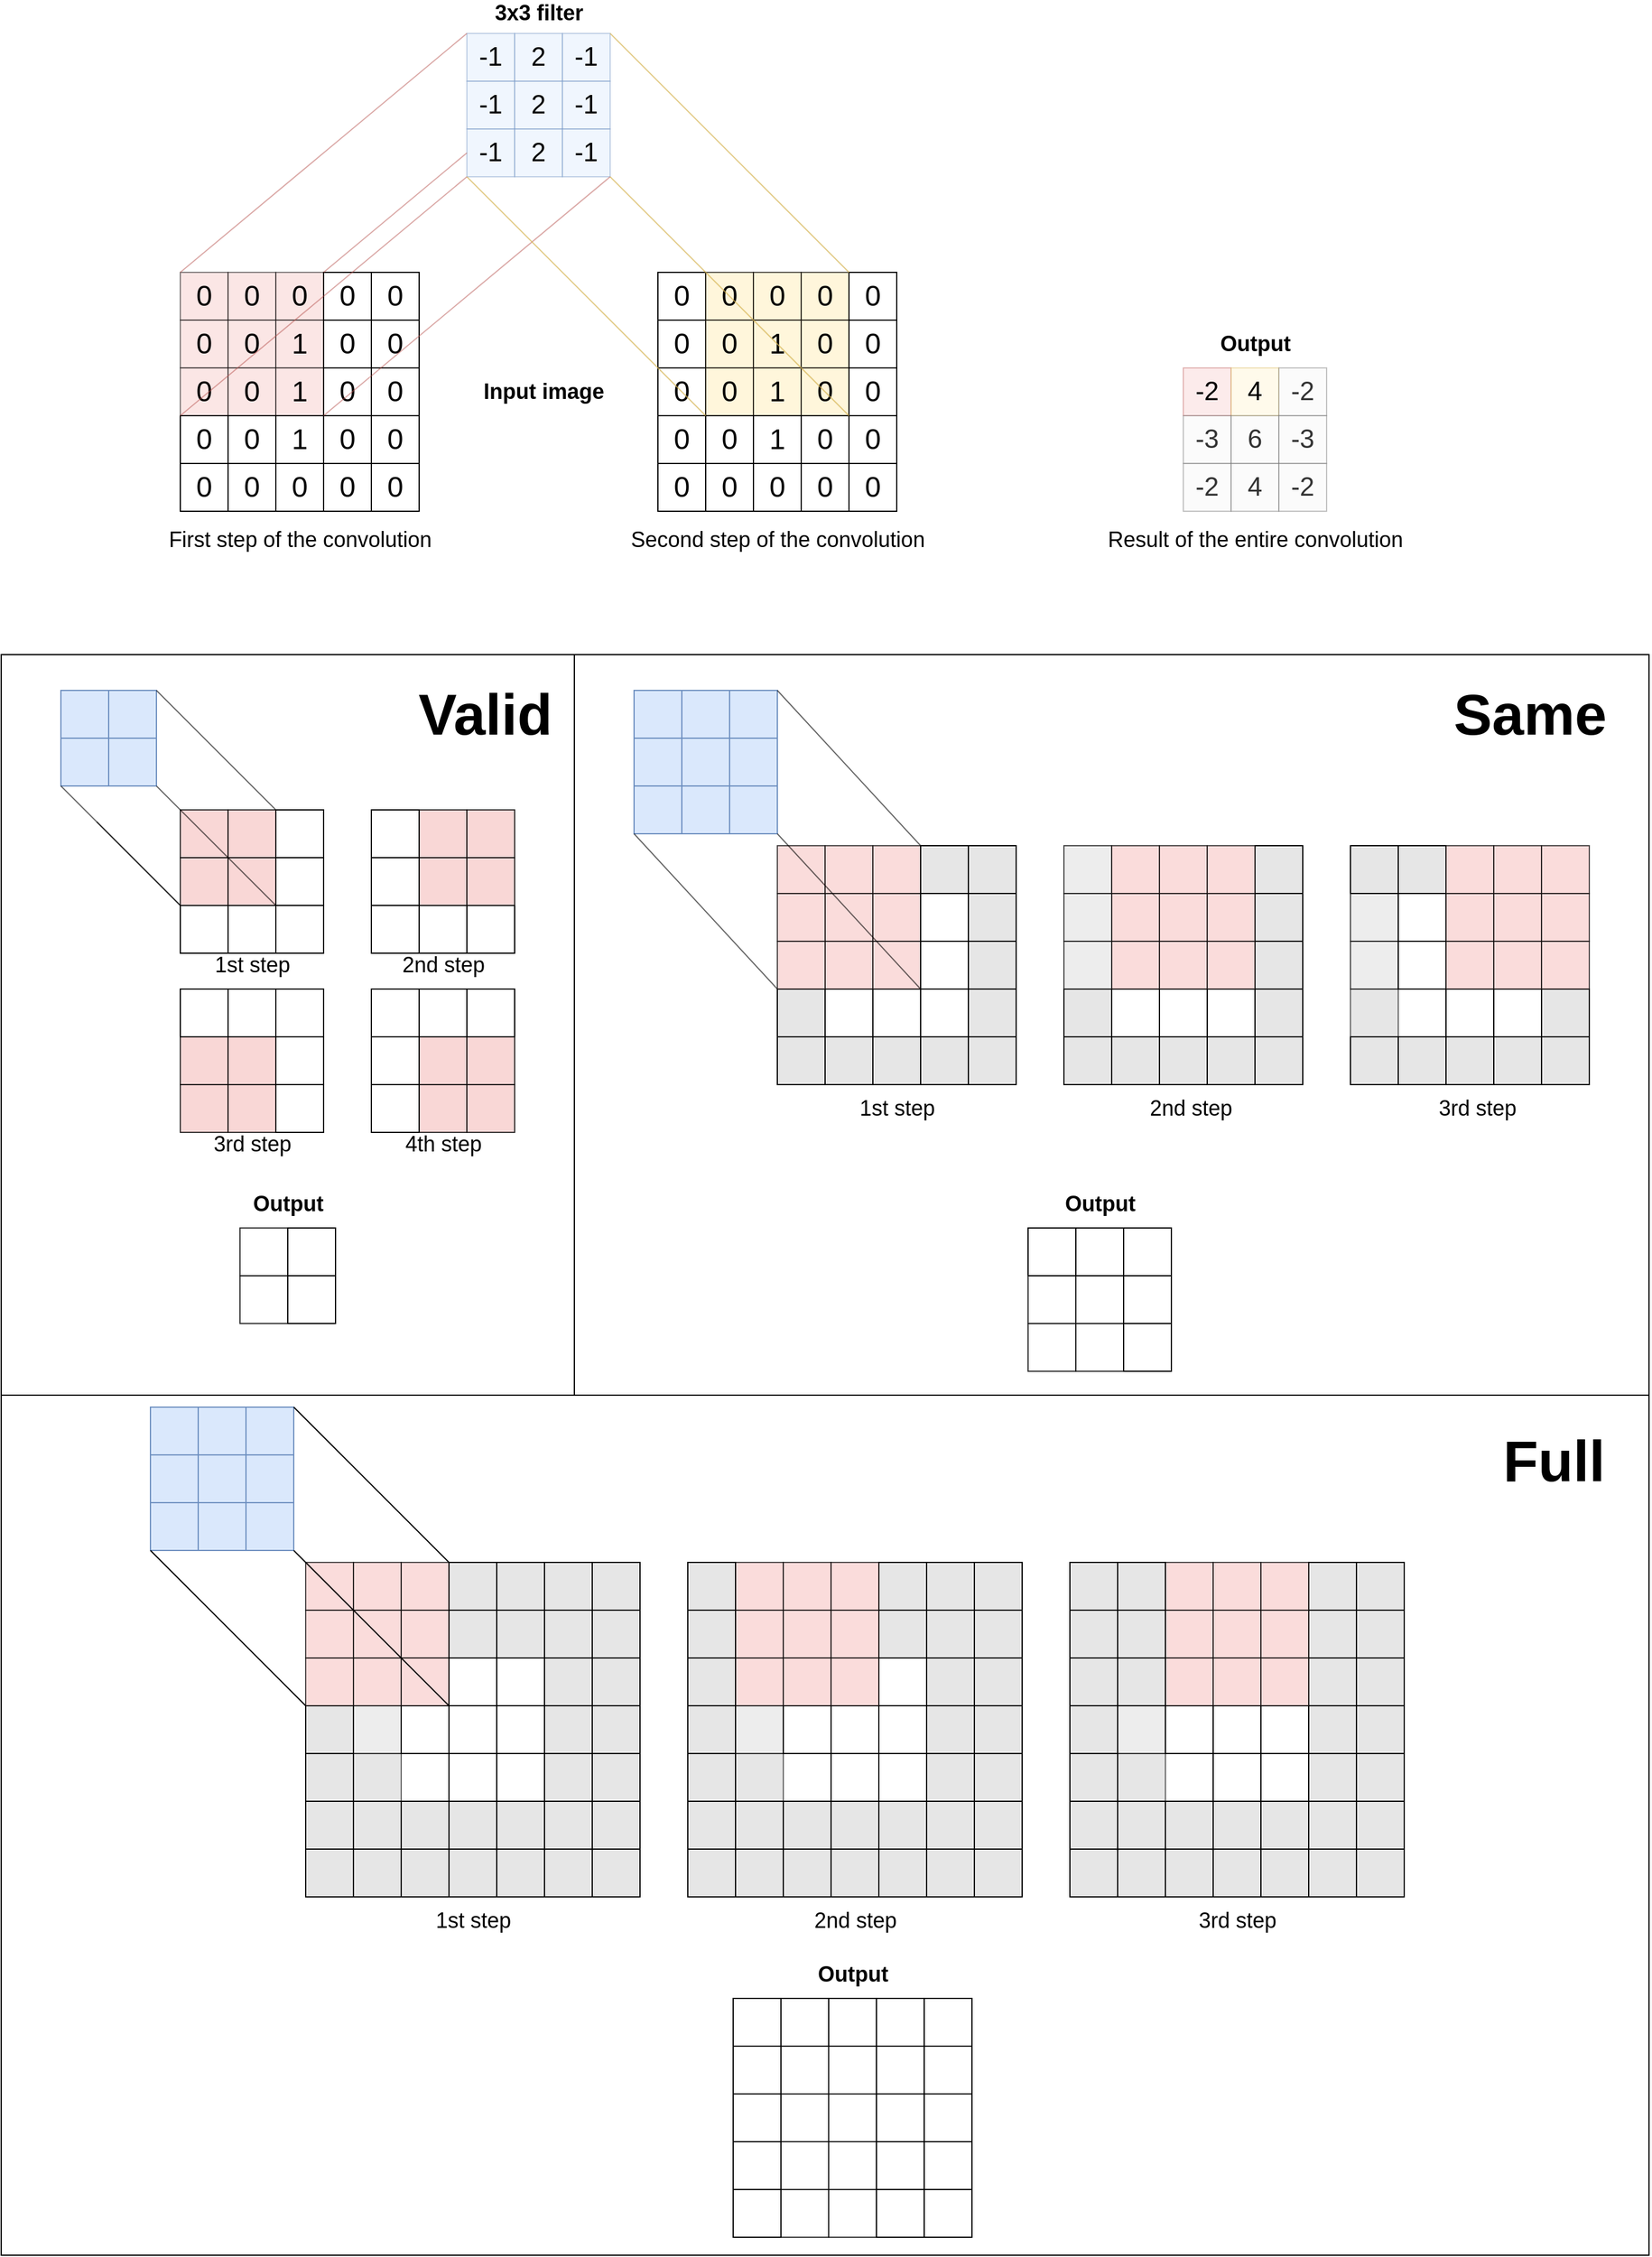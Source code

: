 <mxfile version="12.4.3" type="device" pages="1"><diagram id="Utcw4lJAOoM6Air_WPWz" name="Page-1"><mxGraphModel dx="2777" dy="1327" grid="1" gridSize="10" guides="1" tooltips="1" connect="1" arrows="1" fold="1" page="0" pageScale="1" pageWidth="827" pageHeight="1169" math="0" shadow="0"><root><mxCell id="0"/><mxCell id="1" parent="0"/><mxCell id="-87C8bHMHmdbtcpqJ6gd-1" value="&lt;font style=&quot;font-size: 24px&quot;&gt;0&lt;/font&gt;" style="whiteSpace=wrap;html=1;aspect=fixed;fillColor=#f8cecc;strokeColor=#000000;opacity=50;" parent="1" vertex="1"><mxGeometry x="80" y="360" width="40" height="40" as="geometry"/></mxCell><mxCell id="-87C8bHMHmdbtcpqJ6gd-2" value="&lt;span style=&quot;font-size: 24px ; white-space: normal&quot;&gt;0&lt;/span&gt;" style="whiteSpace=wrap;html=1;aspect=fixed;fillColor=#f8cecc;strokeColor=#000000;opacity=50;" parent="1" vertex="1"><mxGeometry x="120" y="360" width="40" height="40" as="geometry"/></mxCell><mxCell id="-87C8bHMHmdbtcpqJ6gd-3" value="&lt;span style=&quot;font-size: 24px ; white-space: normal&quot;&gt;0&lt;/span&gt;" style="whiteSpace=wrap;html=1;aspect=fixed;fillColor=#f8cecc;strokeColor=#000000;opacity=50;" parent="1" vertex="1"><mxGeometry x="160" y="360" width="40" height="40" as="geometry"/></mxCell><mxCell id="-87C8bHMHmdbtcpqJ6gd-5" value="&lt;span style=&quot;font-size: 24px ; white-space: normal&quot;&gt;0&lt;/span&gt;" style="whiteSpace=wrap;html=1;aspect=fixed;" parent="1" vertex="1"><mxGeometry x="200" y="360" width="40" height="40" as="geometry"/></mxCell><mxCell id="-87C8bHMHmdbtcpqJ6gd-6" value="&lt;span style=&quot;font-size: 24px ; white-space: normal&quot;&gt;0&lt;/span&gt;" style="whiteSpace=wrap;html=1;aspect=fixed;" parent="1" vertex="1"><mxGeometry x="240" y="360" width="40" height="40" as="geometry"/></mxCell><mxCell id="-87C8bHMHmdbtcpqJ6gd-7" value="&lt;span style=&quot;font-size: 24px ; white-space: normal&quot;&gt;0&lt;/span&gt;" style="whiteSpace=wrap;html=1;aspect=fixed;fillColor=#f8cecc;strokeColor=#000000;opacity=50;" parent="1" vertex="1"><mxGeometry x="80" y="400" width="40" height="40" as="geometry"/></mxCell><mxCell id="-87C8bHMHmdbtcpqJ6gd-8" value="&lt;span style=&quot;font-size: 24px ; white-space: normal&quot;&gt;0&lt;/span&gt;" style="whiteSpace=wrap;html=1;aspect=fixed;fillColor=#f8cecc;strokeColor=#000000;opacity=50;" parent="1" vertex="1"><mxGeometry x="120" y="400" width="40" height="40" as="geometry"/></mxCell><mxCell id="-87C8bHMHmdbtcpqJ6gd-9" value="&lt;span style=&quot;font-size: 24px ; white-space: normal&quot;&gt;1&lt;/span&gt;" style="whiteSpace=wrap;html=1;aspect=fixed;fillColor=#f8cecc;strokeColor=#000000;opacity=50;" parent="1" vertex="1"><mxGeometry x="160" y="400" width="40" height="40" as="geometry"/></mxCell><mxCell id="-87C8bHMHmdbtcpqJ6gd-10" value="&lt;span style=&quot;font-size: 24px ; white-space: normal&quot;&gt;0&lt;/span&gt;" style="whiteSpace=wrap;html=1;aspect=fixed;" parent="1" vertex="1"><mxGeometry x="200" y="400" width="40" height="40" as="geometry"/></mxCell><mxCell id="-87C8bHMHmdbtcpqJ6gd-11" value="&lt;span style=&quot;font-size: 24px ; white-space: normal&quot;&gt;0&lt;/span&gt;" style="whiteSpace=wrap;html=1;aspect=fixed;" parent="1" vertex="1"><mxGeometry x="240" y="400" width="40" height="40" as="geometry"/></mxCell><mxCell id="-87C8bHMHmdbtcpqJ6gd-12" value="&lt;span style=&quot;font-size: 24px ; white-space: normal&quot;&gt;0&lt;/span&gt;" style="whiteSpace=wrap;html=1;aspect=fixed;fillColor=#f8cecc;strokeColor=#000000;opacity=50;" parent="1" vertex="1"><mxGeometry x="80" y="440" width="40" height="40" as="geometry"/></mxCell><mxCell id="-87C8bHMHmdbtcpqJ6gd-13" value="&lt;span style=&quot;font-size: 24px ; white-space: normal&quot;&gt;0&lt;/span&gt;" style="whiteSpace=wrap;html=1;aspect=fixed;fillColor=#f8cecc;strokeColor=#000000;opacity=50;" parent="1" vertex="1"><mxGeometry x="120" y="440" width="40" height="40" as="geometry"/></mxCell><mxCell id="-87C8bHMHmdbtcpqJ6gd-14" value="&lt;span style=&quot;font-size: 24px ; white-space: normal&quot;&gt;1&lt;/span&gt;" style="whiteSpace=wrap;html=1;aspect=fixed;fillColor=#f8cecc;strokeColor=#000000;opacity=50;" parent="1" vertex="1"><mxGeometry x="160" y="440" width="40" height="40" as="geometry"/></mxCell><mxCell id="-87C8bHMHmdbtcpqJ6gd-15" value="&lt;span style=&quot;font-size: 24px ; white-space: normal&quot;&gt;0&lt;/span&gt;" style="whiteSpace=wrap;html=1;aspect=fixed;" parent="1" vertex="1"><mxGeometry x="200" y="440" width="40" height="40" as="geometry"/></mxCell><mxCell id="-87C8bHMHmdbtcpqJ6gd-16" value="&lt;span style=&quot;font-size: 24px ; white-space: normal&quot;&gt;0&lt;/span&gt;" style="whiteSpace=wrap;html=1;aspect=fixed;" parent="1" vertex="1"><mxGeometry x="240" y="440" width="40" height="40" as="geometry"/></mxCell><mxCell id="-87C8bHMHmdbtcpqJ6gd-17" value="&lt;span style=&quot;font-size: 24px ; white-space: normal&quot;&gt;0&lt;/span&gt;" style="whiteSpace=wrap;html=1;aspect=fixed;" parent="1" vertex="1"><mxGeometry x="80" y="480" width="40" height="40" as="geometry"/></mxCell><mxCell id="-87C8bHMHmdbtcpqJ6gd-18" value="&lt;span style=&quot;font-size: 24px ; white-space: normal&quot;&gt;0&lt;/span&gt;" style="whiteSpace=wrap;html=1;aspect=fixed;" parent="1" vertex="1"><mxGeometry x="120" y="480" width="40" height="40" as="geometry"/></mxCell><mxCell id="-87C8bHMHmdbtcpqJ6gd-19" value="&lt;span style=&quot;font-size: 24px ; white-space: normal&quot;&gt;1&lt;/span&gt;" style="whiteSpace=wrap;html=1;aspect=fixed;" parent="1" vertex="1"><mxGeometry x="160" y="480" width="40" height="40" as="geometry"/></mxCell><mxCell id="-87C8bHMHmdbtcpqJ6gd-20" value="&lt;span style=&quot;font-size: 24px ; white-space: normal&quot;&gt;0&lt;/span&gt;" style="whiteSpace=wrap;html=1;aspect=fixed;" parent="1" vertex="1"><mxGeometry x="200" y="480" width="40" height="40" as="geometry"/></mxCell><mxCell id="-87C8bHMHmdbtcpqJ6gd-21" value="&lt;span style=&quot;font-size: 24px ; white-space: normal&quot;&gt;0&lt;/span&gt;" style="whiteSpace=wrap;html=1;aspect=fixed;" parent="1" vertex="1"><mxGeometry x="240" y="480" width="40" height="40" as="geometry"/></mxCell><mxCell id="-87C8bHMHmdbtcpqJ6gd-22" value="&lt;span style=&quot;font-size: 24px ; white-space: normal&quot;&gt;0&lt;/span&gt;" style="whiteSpace=wrap;html=1;aspect=fixed;" parent="1" vertex="1"><mxGeometry x="80" y="520" width="40" height="40" as="geometry"/></mxCell><mxCell id="-87C8bHMHmdbtcpqJ6gd-23" value="&lt;span style=&quot;font-size: 24px ; white-space: normal&quot;&gt;0&lt;/span&gt;" style="whiteSpace=wrap;html=1;aspect=fixed;" parent="1" vertex="1"><mxGeometry x="120" y="520" width="40" height="40" as="geometry"/></mxCell><mxCell id="-87C8bHMHmdbtcpqJ6gd-24" value="&lt;span style=&quot;font-size: 24px ; white-space: normal&quot;&gt;0&lt;/span&gt;" style="whiteSpace=wrap;html=1;aspect=fixed;" parent="1" vertex="1"><mxGeometry x="160" y="520" width="40" height="40" as="geometry"/></mxCell><mxCell id="-87C8bHMHmdbtcpqJ6gd-25" value="&lt;span style=&quot;font-size: 24px ; white-space: normal&quot;&gt;0&lt;/span&gt;" style="whiteSpace=wrap;html=1;aspect=fixed;" parent="1" vertex="1"><mxGeometry x="200" y="520" width="40" height="40" as="geometry"/></mxCell><mxCell id="-87C8bHMHmdbtcpqJ6gd-26" value="&lt;span style=&quot;font-size: 24px ; white-space: normal&quot;&gt;0&lt;/span&gt;" style="whiteSpace=wrap;html=1;aspect=fixed;" parent="1" vertex="1"><mxGeometry x="240" y="520" width="40" height="40" as="geometry"/></mxCell><mxCell id="-87C8bHMHmdbtcpqJ6gd-39" value="&lt;font style=&quot;font-size: 22px&quot;&gt;-1&lt;/font&gt;" style="whiteSpace=wrap;html=1;aspect=fixed;opacity=40;fillColor=#dae8fc;strokeColor=#6c8ebf;" parent="1" vertex="1"><mxGeometry x="320" y="160" width="40" height="40" as="geometry"/></mxCell><mxCell id="-87C8bHMHmdbtcpqJ6gd-40" value="&lt;span style=&quot;font-size: 22px ; white-space: normal&quot;&gt;2&lt;/span&gt;" style="whiteSpace=wrap;html=1;aspect=fixed;opacity=40;fillColor=#dae8fc;strokeColor=#6c8ebf;" parent="1" vertex="1"><mxGeometry x="360" y="160" width="40" height="40" as="geometry"/></mxCell><mxCell id="-87C8bHMHmdbtcpqJ6gd-41" value="&lt;span style=&quot;font-size: 22px ; white-space: normal&quot;&gt;-1&lt;/span&gt;" style="whiteSpace=wrap;html=1;aspect=fixed;opacity=40;fillColor=#dae8fc;strokeColor=#6c8ebf;" parent="1" vertex="1"><mxGeometry x="400" y="160" width="40" height="40" as="geometry"/></mxCell><mxCell id="-87C8bHMHmdbtcpqJ6gd-42" value="&lt;span style=&quot;font-size: 22px ; white-space: normal&quot;&gt;-1&lt;/span&gt;" style="whiteSpace=wrap;html=1;aspect=fixed;opacity=40;fillColor=#dae8fc;strokeColor=#6c8ebf;" parent="1" vertex="1"><mxGeometry x="320" y="200" width="40" height="40" as="geometry"/></mxCell><mxCell id="-87C8bHMHmdbtcpqJ6gd-43" value="&lt;span style=&quot;font-size: 22px ; white-space: normal&quot;&gt;2&lt;/span&gt;" style="whiteSpace=wrap;html=1;aspect=fixed;opacity=40;fillColor=#dae8fc;strokeColor=#6c8ebf;" parent="1" vertex="1"><mxGeometry x="360" y="200" width="40" height="40" as="geometry"/></mxCell><mxCell id="-87C8bHMHmdbtcpqJ6gd-44" value="&lt;span style=&quot;font-size: 22px ; white-space: normal&quot;&gt;-1&lt;/span&gt;" style="whiteSpace=wrap;html=1;aspect=fixed;opacity=40;fillColor=#dae8fc;strokeColor=#6c8ebf;" parent="1" vertex="1"><mxGeometry x="400" y="200" width="40" height="40" as="geometry"/></mxCell><mxCell id="-87C8bHMHmdbtcpqJ6gd-45" value="&lt;span style=&quot;font-size: 22px ; white-space: normal&quot;&gt;-1&lt;/span&gt;" style="whiteSpace=wrap;html=1;aspect=fixed;opacity=40;fillColor=#dae8fc;strokeColor=#6c8ebf;" parent="1" vertex="1"><mxGeometry x="320" y="240" width="40" height="40" as="geometry"/></mxCell><mxCell id="-87C8bHMHmdbtcpqJ6gd-46" value="&lt;span style=&quot;font-size: 22px ; white-space: normal&quot;&gt;2&lt;/span&gt;" style="whiteSpace=wrap;html=1;aspect=fixed;opacity=40;fillColor=#dae8fc;strokeColor=#6c8ebf;" parent="1" vertex="1"><mxGeometry x="360" y="240" width="40" height="40" as="geometry"/></mxCell><mxCell id="-87C8bHMHmdbtcpqJ6gd-47" value="&lt;span style=&quot;font-size: 22px ; white-space: normal&quot;&gt;-1&lt;/span&gt;" style="whiteSpace=wrap;html=1;aspect=fixed;opacity=40;fillColor=#dae8fc;strokeColor=#6c8ebf;" parent="1" vertex="1"><mxGeometry x="400" y="240" width="40" height="40" as="geometry"/></mxCell><mxCell id="-87C8bHMHmdbtcpqJ6gd-48" value="" style="endArrow=none;html=1;exitX=0;exitY=0;exitDx=0;exitDy=0;fillColor=#f8cecc;strokeColor=#b85450;opacity=50;" parent="1" edge="1"><mxGeometry width="50" height="50" relative="1" as="geometry"><mxPoint x="80" y="360.0" as="sourcePoint"/><mxPoint x="320" y="160" as="targetPoint"/></mxGeometry></mxCell><mxCell id="-87C8bHMHmdbtcpqJ6gd-49" value="" style="endArrow=none;html=1;exitX=0;exitY=0;exitDx=0;exitDy=0;fillColor=#f8cecc;strokeColor=#b85450;opacity=50;" parent="1" edge="1"><mxGeometry width="50" height="50" relative="1" as="geometry"><mxPoint x="80" y="480" as="sourcePoint"/><mxPoint x="320" y="280" as="targetPoint"/></mxGeometry></mxCell><mxCell id="-87C8bHMHmdbtcpqJ6gd-50" value="" style="endArrow=none;html=1;exitX=0;exitY=0;exitDx=0;exitDy=0;fillColor=#f8cecc;strokeColor=#b85450;opacity=50;" parent="1" edge="1"><mxGeometry width="50" height="50" relative="1" as="geometry"><mxPoint x="200" y="480" as="sourcePoint"/><mxPoint x="440" y="280" as="targetPoint"/></mxGeometry></mxCell><mxCell id="-87C8bHMHmdbtcpqJ6gd-51" value="" style="endArrow=none;html=1;exitX=0;exitY=0;exitDx=0;exitDy=0;fillColor=#f8cecc;strokeColor=#b85450;entryX=0;entryY=0.5;entryDx=0;entryDy=0;opacity=50;" parent="1" target="-87C8bHMHmdbtcpqJ6gd-45" edge="1"><mxGeometry width="50" height="50" relative="1" as="geometry"><mxPoint x="200" y="360" as="sourcePoint"/><mxPoint x="440" y="160" as="targetPoint"/></mxGeometry></mxCell><mxCell id="-87C8bHMHmdbtcpqJ6gd-52" value="&lt;font style=&quot;font-size: 18px&quot;&gt;First step of the convolution&lt;br&gt;&lt;/font&gt;" style="text;html=1;align=center;verticalAlign=middle;resizable=0;points=[];;autosize=1;" parent="1" vertex="1"><mxGeometry x="60" y="574" width="240" height="20" as="geometry"/></mxCell><mxCell id="-87C8bHMHmdbtcpqJ6gd-53" value="&lt;font style=&quot;font-size: 24px&quot;&gt;0&lt;/font&gt;" style="whiteSpace=wrap;html=1;aspect=fixed;" parent="1" vertex="1"><mxGeometry x="480" y="360" width="40" height="40" as="geometry"/></mxCell><mxCell id="-87C8bHMHmdbtcpqJ6gd-54" value="&lt;span style=&quot;font-size: 24px ; white-space: normal&quot;&gt;0&lt;/span&gt;" style="whiteSpace=wrap;html=1;aspect=fixed;fillColor=#fff2cc;strokeColor=#0A0904;opacity=70;" parent="1" vertex="1"><mxGeometry x="520" y="360" width="40" height="40" as="geometry"/></mxCell><mxCell id="-87C8bHMHmdbtcpqJ6gd-55" value="&lt;span style=&quot;font-size: 24px ; white-space: normal&quot;&gt;0&lt;/span&gt;" style="whiteSpace=wrap;html=1;aspect=fixed;fillColor=#fff2cc;strokeColor=#0A0904;opacity=70;" parent="1" vertex="1"><mxGeometry x="560" y="360" width="40" height="40" as="geometry"/></mxCell><mxCell id="-87C8bHMHmdbtcpqJ6gd-56" value="&lt;span style=&quot;font-size: 24px ; white-space: normal&quot;&gt;0&lt;/span&gt;" style="whiteSpace=wrap;html=1;aspect=fixed;fillColor=#fff2cc;strokeColor=#0A0904;opacity=70;" parent="1" vertex="1"><mxGeometry x="600" y="360" width="40" height="40" as="geometry"/></mxCell><mxCell id="-87C8bHMHmdbtcpqJ6gd-57" value="&lt;span style=&quot;font-size: 24px ; white-space: normal&quot;&gt;0&lt;/span&gt;" style="whiteSpace=wrap;html=1;aspect=fixed;" parent="1" vertex="1"><mxGeometry x="640" y="360" width="40" height="40" as="geometry"/></mxCell><mxCell id="-87C8bHMHmdbtcpqJ6gd-58" value="&lt;span style=&quot;font-size: 24px ; white-space: normal&quot;&gt;0&lt;/span&gt;" style="whiteSpace=wrap;html=1;aspect=fixed;" parent="1" vertex="1"><mxGeometry x="480" y="400" width="40" height="40" as="geometry"/></mxCell><mxCell id="-87C8bHMHmdbtcpqJ6gd-59" value="&lt;span style=&quot;font-size: 24px ; white-space: normal&quot;&gt;0&lt;/span&gt;" style="whiteSpace=wrap;html=1;aspect=fixed;fillColor=#fff2cc;strokeColor=#0A0904;opacity=70;" parent="1" vertex="1"><mxGeometry x="520" y="400" width="40" height="40" as="geometry"/></mxCell><mxCell id="-87C8bHMHmdbtcpqJ6gd-60" value="&lt;span style=&quot;font-size: 24px ; white-space: normal&quot;&gt;1&lt;/span&gt;" style="whiteSpace=wrap;html=1;aspect=fixed;fillColor=#fff2cc;strokeColor=#0A0904;opacity=70;" parent="1" vertex="1"><mxGeometry x="560" y="400" width="40" height="40" as="geometry"/></mxCell><mxCell id="-87C8bHMHmdbtcpqJ6gd-61" value="&lt;span style=&quot;font-size: 24px ; white-space: normal&quot;&gt;0&lt;/span&gt;" style="whiteSpace=wrap;html=1;aspect=fixed;fillColor=#fff2cc;strokeColor=#0A0904;opacity=70;" parent="1" vertex="1"><mxGeometry x="600" y="400" width="40" height="40" as="geometry"/></mxCell><mxCell id="-87C8bHMHmdbtcpqJ6gd-62" value="&lt;span style=&quot;font-size: 24px ; white-space: normal&quot;&gt;0&lt;/span&gt;" style="whiteSpace=wrap;html=1;aspect=fixed;" parent="1" vertex="1"><mxGeometry x="640" y="400" width="40" height="40" as="geometry"/></mxCell><mxCell id="-87C8bHMHmdbtcpqJ6gd-63" value="&lt;span style=&quot;font-size: 24px ; white-space: normal&quot;&gt;0&lt;/span&gt;" style="whiteSpace=wrap;html=1;aspect=fixed;" parent="1" vertex="1"><mxGeometry x="480" y="440" width="40" height="40" as="geometry"/></mxCell><mxCell id="-87C8bHMHmdbtcpqJ6gd-64" value="&lt;span style=&quot;font-size: 24px ; white-space: normal&quot;&gt;0&lt;/span&gt;" style="whiteSpace=wrap;html=1;aspect=fixed;fillColor=#fff2cc;strokeColor=#0A0904;opacity=70;" parent="1" vertex="1"><mxGeometry x="520" y="440" width="40" height="40" as="geometry"/></mxCell><mxCell id="-87C8bHMHmdbtcpqJ6gd-65" value="&lt;span style=&quot;font-size: 24px ; white-space: normal&quot;&gt;1&lt;/span&gt;" style="whiteSpace=wrap;html=1;aspect=fixed;fillColor=#fff2cc;strokeColor=#0A0904;opacity=70;" parent="1" vertex="1"><mxGeometry x="560" y="440" width="40" height="40" as="geometry"/></mxCell><mxCell id="-87C8bHMHmdbtcpqJ6gd-66" value="&lt;span style=&quot;font-size: 24px ; white-space: normal&quot;&gt;0&lt;/span&gt;" style="whiteSpace=wrap;html=1;aspect=fixed;fillColor=#fff2cc;strokeColor=#0A0904;opacity=70;" parent="1" vertex="1"><mxGeometry x="600" y="440" width="40" height="40" as="geometry"/></mxCell><mxCell id="-87C8bHMHmdbtcpqJ6gd-67" value="&lt;span style=&quot;font-size: 24px ; white-space: normal&quot;&gt;0&lt;/span&gt;" style="whiteSpace=wrap;html=1;aspect=fixed;" parent="1" vertex="1"><mxGeometry x="640" y="440" width="40" height="40" as="geometry"/></mxCell><mxCell id="-87C8bHMHmdbtcpqJ6gd-68" value="&lt;span style=&quot;font-size: 24px ; white-space: normal&quot;&gt;0&lt;/span&gt;" style="whiteSpace=wrap;html=1;aspect=fixed;" parent="1" vertex="1"><mxGeometry x="480" y="480" width="40" height="40" as="geometry"/></mxCell><mxCell id="-87C8bHMHmdbtcpqJ6gd-69" value="&lt;span style=&quot;font-size: 24px ; white-space: normal&quot;&gt;0&lt;/span&gt;" style="whiteSpace=wrap;html=1;aspect=fixed;" parent="1" vertex="1"><mxGeometry x="520" y="480" width="40" height="40" as="geometry"/></mxCell><mxCell id="-87C8bHMHmdbtcpqJ6gd-70" value="&lt;span style=&quot;font-size: 24px ; white-space: normal&quot;&gt;1&lt;/span&gt;" style="whiteSpace=wrap;html=1;aspect=fixed;" parent="1" vertex="1"><mxGeometry x="560" y="480" width="40" height="40" as="geometry"/></mxCell><mxCell id="-87C8bHMHmdbtcpqJ6gd-71" value="&lt;span style=&quot;font-size: 24px ; white-space: normal&quot;&gt;0&lt;/span&gt;" style="whiteSpace=wrap;html=1;aspect=fixed;" parent="1" vertex="1"><mxGeometry x="600" y="480" width="40" height="40" as="geometry"/></mxCell><mxCell id="-87C8bHMHmdbtcpqJ6gd-72" value="&lt;span style=&quot;font-size: 24px ; white-space: normal&quot;&gt;0&lt;/span&gt;" style="whiteSpace=wrap;html=1;aspect=fixed;" parent="1" vertex="1"><mxGeometry x="640" y="480" width="40" height="40" as="geometry"/></mxCell><mxCell id="-87C8bHMHmdbtcpqJ6gd-73" value="&lt;span style=&quot;font-size: 24px ; white-space: normal&quot;&gt;0&lt;/span&gt;" style="whiteSpace=wrap;html=1;aspect=fixed;" parent="1" vertex="1"><mxGeometry x="480" y="520" width="40" height="40" as="geometry"/></mxCell><mxCell id="-87C8bHMHmdbtcpqJ6gd-74" value="&lt;span style=&quot;font-size: 24px ; white-space: normal&quot;&gt;0&lt;/span&gt;" style="whiteSpace=wrap;html=1;aspect=fixed;" parent="1" vertex="1"><mxGeometry x="520" y="520" width="40" height="40" as="geometry"/></mxCell><mxCell id="-87C8bHMHmdbtcpqJ6gd-75" value="&lt;span style=&quot;font-size: 24px ; white-space: normal&quot;&gt;0&lt;/span&gt;" style="whiteSpace=wrap;html=1;aspect=fixed;" parent="1" vertex="1"><mxGeometry x="560" y="520" width="40" height="40" as="geometry"/></mxCell><mxCell id="-87C8bHMHmdbtcpqJ6gd-76" value="&lt;span style=&quot;font-size: 24px ; white-space: normal&quot;&gt;0&lt;/span&gt;" style="whiteSpace=wrap;html=1;aspect=fixed;" parent="1" vertex="1"><mxGeometry x="600" y="520" width="40" height="40" as="geometry"/></mxCell><mxCell id="-87C8bHMHmdbtcpqJ6gd-77" value="&lt;span style=&quot;font-size: 24px ; white-space: normal&quot;&gt;0&lt;/span&gt;" style="whiteSpace=wrap;html=1;aspect=fixed;" parent="1" vertex="1"><mxGeometry x="640" y="520" width="40" height="40" as="geometry"/></mxCell><mxCell id="-87C8bHMHmdbtcpqJ6gd-87" value="&lt;font style=&quot;font-size: 18px&quot;&gt;Second step of the convolution&lt;br&gt;&lt;/font&gt;" style="text;html=1;align=center;verticalAlign=middle;resizable=0;points=[];;autosize=1;" parent="1" vertex="1"><mxGeometry x="450" y="574" width="260" height="20" as="geometry"/></mxCell><mxCell id="-87C8bHMHmdbtcpqJ6gd-92" value="" style="endArrow=none;html=1;exitX=0;exitY=0;exitDx=0;exitDy=0;fillColor=#fff2cc;strokeColor=#d6b656;entryX=0;entryY=0;entryDx=0;entryDy=0;opacity=70;" parent="1" edge="1"><mxGeometry width="50" height="50" relative="1" as="geometry"><mxPoint x="640" y="360" as="sourcePoint"/><mxPoint x="440" y="160" as="targetPoint"/></mxGeometry></mxCell><mxCell id="-87C8bHMHmdbtcpqJ6gd-93" value="" style="endArrow=none;html=1;exitX=0;exitY=0;exitDx=0;exitDy=0;fillColor=#fff2cc;strokeColor=#d6b656;entryX=0;entryY=0;entryDx=0;entryDy=0;opacity=70;" parent="1" edge="1"><mxGeometry width="50" height="50" relative="1" as="geometry"><mxPoint x="520" y="480" as="sourcePoint"/><mxPoint x="320" y="280" as="targetPoint"/></mxGeometry></mxCell><mxCell id="-87C8bHMHmdbtcpqJ6gd-94" value="" style="endArrow=none;html=1;exitX=0;exitY=0;exitDx=0;exitDy=0;fillColor=#fff2cc;strokeColor=#d6b656;entryX=0;entryY=0;entryDx=0;entryDy=0;opacity=70;" parent="1" edge="1"><mxGeometry width="50" height="50" relative="1" as="geometry"><mxPoint x="640" y="480" as="sourcePoint"/><mxPoint x="440" y="280" as="targetPoint"/></mxGeometry></mxCell><mxCell id="-87C8bHMHmdbtcpqJ6gd-98" value="&lt;font style=&quot;font-size: 22px&quot;&gt;-2&lt;/font&gt;" style="whiteSpace=wrap;html=1;aspect=fixed;fillColor=#f8cecc;strokeColor=#b85450;opacity=40;" parent="1" vertex="1"><mxGeometry x="920" y="440" width="40" height="40" as="geometry"/></mxCell><mxCell id="-87C8bHMHmdbtcpqJ6gd-99" value="&lt;span style=&quot;font-size: 22px&quot;&gt;4&lt;/span&gt;" style="whiteSpace=wrap;html=1;aspect=fixed;opacity=40;fillColor=#fff2cc;strokeColor=#d6b656;" parent="1" vertex="1"><mxGeometry x="960" y="440" width="40" height="40" as="geometry"/></mxCell><mxCell id="-87C8bHMHmdbtcpqJ6gd-100" value="&lt;span style=&quot;font-size: 22px ; white-space: normal&quot;&gt;-2&lt;/span&gt;" style="whiteSpace=wrap;html=1;aspect=fixed;fillColor=#f5f5f5;strokeColor=#666666;opacity=40;fontColor=#333333;" parent="1" vertex="1"><mxGeometry x="1000" y="440" width="40" height="40" as="geometry"/></mxCell><mxCell id="-87C8bHMHmdbtcpqJ6gd-101" value="&lt;span style=&quot;font-size: 22px ; white-space: normal&quot;&gt;-3&lt;/span&gt;" style="whiteSpace=wrap;html=1;aspect=fixed;fillColor=#f5f5f5;strokeColor=#666666;opacity=40;fontColor=#333333;" parent="1" vertex="1"><mxGeometry x="920" y="480" width="40" height="40" as="geometry"/></mxCell><mxCell id="-87C8bHMHmdbtcpqJ6gd-102" value="&lt;span style=&quot;font-size: 22px&quot;&gt;6&lt;/span&gt;" style="whiteSpace=wrap;html=1;aspect=fixed;fillColor=#f5f5f5;strokeColor=#666666;opacity=40;fontColor=#333333;" parent="1" vertex="1"><mxGeometry x="960" y="480" width="40" height="40" as="geometry"/></mxCell><mxCell id="-87C8bHMHmdbtcpqJ6gd-103" value="&lt;span style=&quot;font-size: 22px ; white-space: normal&quot;&gt;-3&lt;/span&gt;" style="whiteSpace=wrap;html=1;aspect=fixed;fillColor=#f5f5f5;strokeColor=#666666;opacity=40;fontColor=#333333;" parent="1" vertex="1"><mxGeometry x="1000" y="480" width="40" height="40" as="geometry"/></mxCell><mxCell id="-87C8bHMHmdbtcpqJ6gd-104" value="&lt;span style=&quot;font-size: 22px ; white-space: normal&quot;&gt;-2&lt;/span&gt;" style="whiteSpace=wrap;html=1;aspect=fixed;fillColor=#f5f5f5;strokeColor=#666666;opacity=40;fontColor=#333333;" parent="1" vertex="1"><mxGeometry x="920" y="520" width="40" height="40" as="geometry"/></mxCell><mxCell id="-87C8bHMHmdbtcpqJ6gd-105" value="&lt;span style=&quot;font-size: 22px&quot;&gt;4&lt;/span&gt;" style="whiteSpace=wrap;html=1;aspect=fixed;fillColor=#f5f5f5;strokeColor=#666666;opacity=40;fontColor=#333333;" parent="1" vertex="1"><mxGeometry x="960" y="520" width="40" height="40" as="geometry"/></mxCell><mxCell id="-87C8bHMHmdbtcpqJ6gd-106" value="&lt;span style=&quot;font-size: 22px ; white-space: normal&quot;&gt;-2&lt;/span&gt;" style="whiteSpace=wrap;html=1;aspect=fixed;fillColor=#f5f5f5;strokeColor=#666666;opacity=40;fontColor=#333333;" parent="1" vertex="1"><mxGeometry x="1000" y="520" width="40" height="40" as="geometry"/></mxCell><mxCell id="-87C8bHMHmdbtcpqJ6gd-110" value="&lt;font style=&quot;font-size: 18px&quot;&gt;Result of the entire convolution&lt;br&gt;&lt;/font&gt;" style="text;html=1;align=center;verticalAlign=middle;resizable=0;points=[];;autosize=1;" parent="1" vertex="1"><mxGeometry x="851.5" y="574" width="257" height="20" as="geometry"/></mxCell><mxCell id="-87C8bHMHmdbtcpqJ6gd-111" value="&lt;font style=&quot;font-size: 18px&quot;&gt;3x3 filter&lt;br&gt;&lt;/font&gt;" style="text;html=1;align=center;verticalAlign=middle;resizable=0;points=[];;autosize=1;fontStyle=1" parent="1" vertex="1"><mxGeometry x="338" y="133" width="84" height="20" as="geometry"/></mxCell><mxCell id="-87C8bHMHmdbtcpqJ6gd-112" value="&lt;font style=&quot;font-size: 18px&quot;&gt;Input image&lt;br&gt;&lt;/font&gt;" style="text;html=1;align=center;verticalAlign=middle;resizable=0;points=[];;autosize=1;fontStyle=1" parent="1" vertex="1"><mxGeometry x="328" y="450" width="111" height="20" as="geometry"/></mxCell><mxCell id="-87C8bHMHmdbtcpqJ6gd-113" value="&lt;font style=&quot;font-size: 18px&quot;&gt;Output&lt;br&gt;&lt;/font&gt;" style="text;html=1;align=center;verticalAlign=middle;resizable=0;points=[];;autosize=1;fontStyle=1" parent="1" vertex="1"><mxGeometry x="945.5" y="410" width="69" height="20" as="geometry"/></mxCell><mxCell id="-87C8bHMHmdbtcpqJ6gd-165" value="" style="whiteSpace=wrap;html=1;aspect=fixed;" parent="1" vertex="1"><mxGeometry x="80" y="890" width="40" height="40" as="geometry"/></mxCell><mxCell id="-87C8bHMHmdbtcpqJ6gd-166" value="" style="whiteSpace=wrap;html=1;aspect=fixed;" parent="1" vertex="1"><mxGeometry x="120" y="890" width="40" height="40" as="geometry"/></mxCell><mxCell id="-87C8bHMHmdbtcpqJ6gd-167" value="" style="whiteSpace=wrap;html=1;aspect=fixed;" parent="1" vertex="1"><mxGeometry x="160" y="890" width="40" height="40" as="geometry"/></mxCell><mxCell id="-87C8bHMHmdbtcpqJ6gd-168" value="" style="whiteSpace=wrap;html=1;aspect=fixed;fillColor=#f8cecc;strokeColor=#000000;opacity=80;" parent="1" vertex="1"><mxGeometry x="80" y="850" width="40" height="40" as="geometry"/></mxCell><mxCell id="-87C8bHMHmdbtcpqJ6gd-169" value="" style="whiteSpace=wrap;html=1;aspect=fixed;fillColor=#f8cecc;strokeColor=#000000;opacity=80;" parent="1" vertex="1"><mxGeometry x="120" y="850" width="40" height="40" as="geometry"/></mxCell><mxCell id="-87C8bHMHmdbtcpqJ6gd-170" value="" style="whiteSpace=wrap;html=1;aspect=fixed;" parent="1" vertex="1"><mxGeometry x="160" y="850" width="40" height="40" as="geometry"/></mxCell><mxCell id="-87C8bHMHmdbtcpqJ6gd-171" value="" style="whiteSpace=wrap;html=1;aspect=fixed;fillColor=#f8cecc;strokeColor=#000000;opacity=80;" parent="1" vertex="1"><mxGeometry x="80" y="810" width="40" height="40" as="geometry"/></mxCell><mxCell id="-87C8bHMHmdbtcpqJ6gd-172" value="" style="whiteSpace=wrap;html=1;aspect=fixed;fillColor=#f8cecc;strokeColor=#000000;opacity=80;" parent="1" vertex="1"><mxGeometry x="120" y="810" width="40" height="40" as="geometry"/></mxCell><mxCell id="-87C8bHMHmdbtcpqJ6gd-173" value="" style="whiteSpace=wrap;html=1;aspect=fixed;" parent="1" vertex="1"><mxGeometry x="160" y="810" width="40" height="40" as="geometry"/></mxCell><mxCell id="-87C8bHMHmdbtcpqJ6gd-177" value="" style="whiteSpace=wrap;html=1;aspect=fixed;fillColor=#dae8fc;strokeColor=#6c8ebf;" parent="1" vertex="1"><mxGeometry x="-20" y="750" width="40" height="40" as="geometry"/></mxCell><mxCell id="-87C8bHMHmdbtcpqJ6gd-178" value="" style="whiteSpace=wrap;html=1;aspect=fixed;fillColor=#dae8fc;strokeColor=#6c8ebf;" parent="1" vertex="1"><mxGeometry x="20" y="750" width="40" height="40" as="geometry"/></mxCell><mxCell id="-87C8bHMHmdbtcpqJ6gd-180" value="" style="whiteSpace=wrap;html=1;aspect=fixed;fillColor=#dae8fc;strokeColor=#6c8ebf;" parent="1" vertex="1"><mxGeometry x="-20" y="710" width="40" height="40" as="geometry"/></mxCell><mxCell id="-87C8bHMHmdbtcpqJ6gd-181" value="" style="whiteSpace=wrap;html=1;aspect=fixed;fillColor=#dae8fc;strokeColor=#6c8ebf;" parent="1" vertex="1"><mxGeometry x="20" y="710" width="40" height="40" as="geometry"/></mxCell><mxCell id="-87C8bHMHmdbtcpqJ6gd-188" value="" style="whiteSpace=wrap;html=1;aspect=fixed;" parent="1" vertex="1"><mxGeometry x="280" y="890" width="40" height="40" as="geometry"/></mxCell><mxCell id="-87C8bHMHmdbtcpqJ6gd-189" value="" style="whiteSpace=wrap;html=1;aspect=fixed;" parent="1" vertex="1"><mxGeometry x="320" y="890" width="40" height="40" as="geometry"/></mxCell><mxCell id="-87C8bHMHmdbtcpqJ6gd-191" value="" style="whiteSpace=wrap;html=1;aspect=fixed;fillColor=#f8cecc;strokeColor=#000000;opacity=80;" parent="1" vertex="1"><mxGeometry x="280" y="850" width="40" height="40" as="geometry"/></mxCell><mxCell id="-87C8bHMHmdbtcpqJ6gd-192" value="" style="whiteSpace=wrap;html=1;aspect=fixed;fillColor=#f8cecc;strokeColor=#000000;opacity=80;" parent="1" vertex="1"><mxGeometry x="320" y="850" width="40" height="40" as="geometry"/></mxCell><mxCell id="-87C8bHMHmdbtcpqJ6gd-194" value="" style="whiteSpace=wrap;html=1;aspect=fixed;fillColor=#f8cecc;strokeColor=#000000;opacity=80;" parent="1" vertex="1"><mxGeometry x="280" y="810" width="40" height="40" as="geometry"/></mxCell><mxCell id="-87C8bHMHmdbtcpqJ6gd-195" value="" style="whiteSpace=wrap;html=1;aspect=fixed;fillColor=#f8cecc;strokeColor=#000000;opacity=80;" parent="1" vertex="1"><mxGeometry x="320" y="810" width="40" height="40" as="geometry"/></mxCell><mxCell id="-87C8bHMHmdbtcpqJ6gd-206" value="" style="whiteSpace=wrap;html=1;aspect=fixed;" parent="1" vertex="1"><mxGeometry x="240" y="890" width="40" height="40" as="geometry"/></mxCell><mxCell id="-87C8bHMHmdbtcpqJ6gd-207" value="" style="whiteSpace=wrap;html=1;aspect=fixed;" parent="1" vertex="1"><mxGeometry x="240" y="850" width="40" height="40" as="geometry"/></mxCell><mxCell id="-87C8bHMHmdbtcpqJ6gd-208" value="" style="whiteSpace=wrap;html=1;aspect=fixed;" parent="1" vertex="1"><mxGeometry x="240" y="810" width="40" height="40" as="geometry"/></mxCell><mxCell id="-87C8bHMHmdbtcpqJ6gd-211" value="" style="whiteSpace=wrap;html=1;aspect=fixed;fillColor=#f8cecc;strokeColor=#000000;opacity=80;" parent="1" vertex="1"><mxGeometry x="80" y="1040" width="40" height="40" as="geometry"/></mxCell><mxCell id="-87C8bHMHmdbtcpqJ6gd-212" value="" style="whiteSpace=wrap;html=1;aspect=fixed;fillColor=#f8cecc;strokeColor=#000000;opacity=80;" parent="1" vertex="1"><mxGeometry x="120" y="1040" width="40" height="40" as="geometry"/></mxCell><mxCell id="-87C8bHMHmdbtcpqJ6gd-213" value="" style="whiteSpace=wrap;html=1;aspect=fixed;fillColor=#f8cecc;strokeColor=#000000;opacity=80;" parent="1" vertex="1"><mxGeometry x="80" y="1000" width="40" height="40" as="geometry"/></mxCell><mxCell id="-87C8bHMHmdbtcpqJ6gd-214" value="" style="whiteSpace=wrap;html=1;aspect=fixed;fillColor=#f8cecc;strokeColor=#000000;opacity=80;" parent="1" vertex="1"><mxGeometry x="120" y="1000" width="40" height="40" as="geometry"/></mxCell><mxCell id="-87C8bHMHmdbtcpqJ6gd-218" value="" style="whiteSpace=wrap;html=1;aspect=fixed;" parent="1" vertex="1"><mxGeometry x="160" y="1040" width="40" height="40" as="geometry"/></mxCell><mxCell id="-87C8bHMHmdbtcpqJ6gd-219" value="" style="whiteSpace=wrap;html=1;aspect=fixed;" parent="1" vertex="1"><mxGeometry x="160" y="1000" width="40" height="40" as="geometry"/></mxCell><mxCell id="-87C8bHMHmdbtcpqJ6gd-220" value="" style="whiteSpace=wrap;html=1;aspect=fixed;" parent="1" vertex="1"><mxGeometry x="160" y="960" width="40" height="40" as="geometry"/></mxCell><mxCell id="-87C8bHMHmdbtcpqJ6gd-221" value="" style="whiteSpace=wrap;html=1;aspect=fixed;" parent="1" vertex="1"><mxGeometry x="80" y="960" width="40" height="40" as="geometry"/></mxCell><mxCell id="-87C8bHMHmdbtcpqJ6gd-222" value="" style="whiteSpace=wrap;html=1;aspect=fixed;" parent="1" vertex="1"><mxGeometry x="120" y="960" width="40" height="40" as="geometry"/></mxCell><mxCell id="-87C8bHMHmdbtcpqJ6gd-223" value="" style="whiteSpace=wrap;html=1;aspect=fixed;fillColor=#f8cecc;strokeColor=#000000;opacity=80;" parent="1" vertex="1"><mxGeometry x="280" y="1040" width="40" height="40" as="geometry"/></mxCell><mxCell id="-87C8bHMHmdbtcpqJ6gd-224" value="" style="whiteSpace=wrap;html=1;aspect=fixed;fillColor=#f8cecc;strokeColor=#000000;opacity=80;" parent="1" vertex="1"><mxGeometry x="320" y="1040" width="40" height="40" as="geometry"/></mxCell><mxCell id="-87C8bHMHmdbtcpqJ6gd-225" value="" style="whiteSpace=wrap;html=1;aspect=fixed;fillColor=#f8cecc;strokeColor=#000000;opacity=80;" parent="1" vertex="1"><mxGeometry x="280" y="1000" width="40" height="40" as="geometry"/></mxCell><mxCell id="-87C8bHMHmdbtcpqJ6gd-226" value="" style="whiteSpace=wrap;html=1;aspect=fixed;fillColor=#f8cecc;strokeColor=#000000;opacity=80;" parent="1" vertex="1"><mxGeometry x="320" y="1000" width="40" height="40" as="geometry"/></mxCell><mxCell id="-87C8bHMHmdbtcpqJ6gd-230" value="" style="whiteSpace=wrap;html=1;aspect=fixed;" parent="1" vertex="1"><mxGeometry x="280" y="960" width="40" height="40" as="geometry"/></mxCell><mxCell id="-87C8bHMHmdbtcpqJ6gd-231" value="" style="whiteSpace=wrap;html=1;aspect=fixed;" parent="1" vertex="1"><mxGeometry x="320" y="960" width="40" height="40" as="geometry"/></mxCell><mxCell id="-87C8bHMHmdbtcpqJ6gd-232" value="" style="whiteSpace=wrap;html=1;aspect=fixed;" parent="1" vertex="1"><mxGeometry x="240" y="1040" width="40" height="40" as="geometry"/></mxCell><mxCell id="-87C8bHMHmdbtcpqJ6gd-233" value="" style="whiteSpace=wrap;html=1;aspect=fixed;" parent="1" vertex="1"><mxGeometry x="240" y="1000" width="40" height="40" as="geometry"/></mxCell><mxCell id="-87C8bHMHmdbtcpqJ6gd-234" value="" style="whiteSpace=wrap;html=1;aspect=fixed;" parent="1" vertex="1"><mxGeometry x="240" y="960" width="40" height="40" as="geometry"/></mxCell><mxCell id="-87C8bHMHmdbtcpqJ6gd-235" value="&lt;font style=&quot;font-size: 18px&quot;&gt;1st step&lt;br&gt;&lt;/font&gt;" style="text;html=1;align=center;verticalAlign=middle;resizable=0;points=[];;autosize=1;" parent="1" vertex="1"><mxGeometry x="100" y="930" width="80" height="20" as="geometry"/></mxCell><mxCell id="-87C8bHMHmdbtcpqJ6gd-236" value="&lt;font style=&quot;font-size: 18px&quot;&gt;2nd step&lt;span style=&quot;color: rgba(0 , 0 , 0 , 0) ; font-family: monospace ; font-size: 0px&quot;&gt;%3CmxGraphModel%3E%3Croot%3E%3CmxCell%20id%3D%220%22%2F%3E%3CmxCell%20id%3D%221%22%20parent%3D%220%22%2F%3E%3CmxCell%20id%3D%222%22%20value%3D%22%26lt%3Bfont%20style%3D%26quot%3Bfont-size%3A%2018px%26quot%3B%26gt%3B1st%20step%26lt%3Bbr%26gt%3B%26lt%3B%2Ffont%26gt%3B%22%20style%3D%22text%3Bhtml%3D1%3Balign%3Dcenter%3BverticalAlign%3Dmiddle%3Bresizable%3D0%3Bpoints%3D%5B%5D%3B%3Bautosize%3D1%3B%22%20vertex%3D%221%22%20parent%3D%221%22%3E%3CmxGeometry%20x%3D%22100%22%20y%3D%22780%22%20width%3D%2280%22%20height%3D%2220%22%20as%3D%22geometry%22%2F%3E%3C%2FmxCell%3E%3C%2Froot%3E%3C%2FmxGraphModel%3E&lt;/span&gt;&lt;br&gt;&lt;/font&gt;" style="text;html=1;align=center;verticalAlign=middle;resizable=0;points=[];;autosize=1;" parent="1" vertex="1"><mxGeometry x="260" y="925" width="80" height="30" as="geometry"/></mxCell><mxCell id="-87C8bHMHmdbtcpqJ6gd-237" value="&lt;font style=&quot;font-size: 18px&quot;&gt;3rd step&lt;br&gt;&lt;/font&gt;" style="text;html=1;align=center;verticalAlign=middle;resizable=0;points=[];;autosize=1;" parent="1" vertex="1"><mxGeometry x="100" y="1080" width="80" height="20" as="geometry"/></mxCell><mxCell id="-87C8bHMHmdbtcpqJ6gd-238" value="&lt;font style=&quot;font-size: 18px&quot;&gt;4th step&lt;br&gt;&lt;/font&gt;" style="text;html=1;align=center;verticalAlign=middle;resizable=0;points=[];;autosize=1;" parent="1" vertex="1"><mxGeometry x="260" y="1080" width="80" height="20" as="geometry"/></mxCell><mxCell id="-87C8bHMHmdbtcpqJ6gd-239" value="&lt;font&gt;&lt;font style=&quot;font-size: 48px&quot;&gt;Valid&lt;/font&gt;&lt;br&gt;&lt;/font&gt;" style="text;html=1;align=center;verticalAlign=middle;resizable=0;points=[];;autosize=1;fontStyle=1" parent="1" vertex="1"><mxGeometry x="270" y="715" width="130" height="30" as="geometry"/></mxCell><mxCell id="-87C8bHMHmdbtcpqJ6gd-240" value="" style="whiteSpace=wrap;html=1;aspect=fixed;" parent="1" vertex="1"><mxGeometry x="620" y="960" width="40" height="40" as="geometry"/></mxCell><mxCell id="-87C8bHMHmdbtcpqJ6gd-241" value="" style="whiteSpace=wrap;html=1;aspect=fixed;" parent="1" vertex="1"><mxGeometry x="660" y="960" width="40" height="40" as="geometry"/></mxCell><mxCell id="-87C8bHMHmdbtcpqJ6gd-242" value="" style="whiteSpace=wrap;html=1;aspect=fixed;" parent="1" vertex="1"><mxGeometry x="700" y="960" width="40" height="40" as="geometry"/></mxCell><mxCell id="-87C8bHMHmdbtcpqJ6gd-243" value="" style="whiteSpace=wrap;html=1;aspect=fixed;opacity=70;fillColor=#f8cecc;strokeColor=#000000;" parent="1" vertex="1"><mxGeometry x="620" y="920" width="40" height="40" as="geometry"/></mxCell><mxCell id="-87C8bHMHmdbtcpqJ6gd-244" value="" style="whiteSpace=wrap;html=1;aspect=fixed;opacity=70;fillColor=#f8cecc;strokeColor=#000000;" parent="1" vertex="1"><mxGeometry x="660" y="920" width="40" height="40" as="geometry"/></mxCell><mxCell id="-87C8bHMHmdbtcpqJ6gd-245" value="" style="whiteSpace=wrap;html=1;aspect=fixed;" parent="1" vertex="1"><mxGeometry x="700" y="920" width="40" height="40" as="geometry"/></mxCell><mxCell id="-87C8bHMHmdbtcpqJ6gd-246" value="" style="whiteSpace=wrap;html=1;aspect=fixed;opacity=70;fillColor=#f8cecc;strokeColor=#000000;" parent="1" vertex="1"><mxGeometry x="620" y="880" width="40" height="40" as="geometry"/></mxCell><mxCell id="-87C8bHMHmdbtcpqJ6gd-247" value="" style="whiteSpace=wrap;html=1;aspect=fixed;opacity=70;fillColor=#f8cecc;strokeColor=#000000;" parent="1" vertex="1"><mxGeometry x="660" y="880" width="40" height="40" as="geometry"/></mxCell><mxCell id="-87C8bHMHmdbtcpqJ6gd-248" value="" style="whiteSpace=wrap;html=1;aspect=fixed;" parent="1" vertex="1"><mxGeometry x="700" y="880" width="40" height="40" as="geometry"/></mxCell><mxCell id="-87C8bHMHmdbtcpqJ6gd-249" value="" style="whiteSpace=wrap;html=1;aspect=fixed;fillColor=#E6E6E6;strokeColor=#000000;fontColor=#333333;" parent="1" vertex="1"><mxGeometry x="580" y="960" width="40" height="40" as="geometry"/></mxCell><mxCell id="-87C8bHMHmdbtcpqJ6gd-250" value="" style="whiteSpace=wrap;html=1;aspect=fixed;fillColor=#f8cecc;strokeColor=#000000;opacity=70;" parent="1" vertex="1"><mxGeometry x="580" y="920" width="40" height="40" as="geometry"/></mxCell><mxCell id="-87C8bHMHmdbtcpqJ6gd-251" value="" style="whiteSpace=wrap;html=1;aspect=fixed;fillColor=#f8cecc;strokeColor=#000000;opacity=70;" parent="1" vertex="1"><mxGeometry x="580" y="880" width="40" height="40" as="geometry"/></mxCell><mxCell id="-87C8bHMHmdbtcpqJ6gd-252" value="" style="whiteSpace=wrap;html=1;aspect=fixed;fillColor=#E6E6E6;strokeColor=#000000;fontColor=#333333;" parent="1" vertex="1"><mxGeometry x="580" y="1000" width="40" height="40" as="geometry"/></mxCell><mxCell id="-87C8bHMHmdbtcpqJ6gd-253" value="" style="whiteSpace=wrap;html=1;aspect=fixed;fillColor=#E6E6E6;strokeColor=#000000;fontColor=#333333;" parent="1" vertex="1"><mxGeometry x="620" y="1000" width="40" height="40" as="geometry"/></mxCell><mxCell id="-87C8bHMHmdbtcpqJ6gd-254" value="" style="whiteSpace=wrap;html=1;aspect=fixed;fillColor=#E6E6E6;strokeColor=#000000;fontColor=#333333;" parent="1" vertex="1"><mxGeometry x="660" y="1000" width="40" height="40" as="geometry"/></mxCell><mxCell id="-87C8bHMHmdbtcpqJ6gd-255" value="" style="whiteSpace=wrap;html=1;aspect=fixed;fillColor=#E6E6E6;strokeColor=#000000;fontColor=#333333;" parent="1" vertex="1"><mxGeometry x="700" y="1000" width="40" height="40" as="geometry"/></mxCell><mxCell id="-87C8bHMHmdbtcpqJ6gd-256" value="" style="whiteSpace=wrap;html=1;aspect=fixed;fillColor=#E6E6E6;strokeColor=#000000;fontColor=#333333;" parent="1" vertex="1"><mxGeometry x="740" y="1000" width="40" height="40" as="geometry"/></mxCell><mxCell id="-87C8bHMHmdbtcpqJ6gd-257" value="" style="whiteSpace=wrap;html=1;aspect=fixed;fillColor=#E6E6E6;strokeColor=#000000;fontColor=#333333;" parent="1" vertex="1"><mxGeometry x="740" y="920" width="40" height="40" as="geometry"/></mxCell><mxCell id="-87C8bHMHmdbtcpqJ6gd-258" value="" style="whiteSpace=wrap;html=1;aspect=fixed;fillColor=#E6E6E6;strokeColor=#000000;fontColor=#333333;" parent="1" vertex="1"><mxGeometry x="740" y="880" width="40" height="40" as="geometry"/></mxCell><mxCell id="-87C8bHMHmdbtcpqJ6gd-259" value="" style="whiteSpace=wrap;html=1;aspect=fixed;fillColor=#E6E6E6;strokeColor=#000000;fontColor=#333333;" parent="1" vertex="1"><mxGeometry x="740" y="840" width="40" height="40" as="geometry"/></mxCell><mxCell id="-87C8bHMHmdbtcpqJ6gd-260" value="" style="whiteSpace=wrap;html=1;aspect=fixed;fillColor=#E6E6E6;strokeColor=#000000;fontColor=#333333;" parent="1" vertex="1"><mxGeometry x="740" y="960" width="40" height="40" as="geometry"/></mxCell><mxCell id="-87C8bHMHmdbtcpqJ6gd-265" value="" style="whiteSpace=wrap;html=1;aspect=fixed;fillColor=#f8cecc;strokeColor=#000000;opacity=70;" parent="1" vertex="1"><mxGeometry x="580" y="840" width="40" height="40" as="geometry"/></mxCell><mxCell id="-87C8bHMHmdbtcpqJ6gd-266" value="" style="whiteSpace=wrap;html=1;aspect=fixed;fillColor=#f8cecc;strokeColor=#000000;opacity=70;" parent="1" vertex="1"><mxGeometry x="620" y="840" width="40" height="40" as="geometry"/></mxCell><mxCell id="-87C8bHMHmdbtcpqJ6gd-267" value="" style="whiteSpace=wrap;html=1;aspect=fixed;fillColor=#f8cecc;strokeColor=#000000;opacity=70;" parent="1" vertex="1"><mxGeometry x="660" y="840" width="40" height="40" as="geometry"/></mxCell><mxCell id="-87C8bHMHmdbtcpqJ6gd-268" value="" style="whiteSpace=wrap;html=1;aspect=fixed;fillColor=#E6E6E6;strokeColor=#000000;fontColor=#333333;" parent="1" vertex="1"><mxGeometry x="700" y="840" width="40" height="40" as="geometry"/></mxCell><mxCell id="-87C8bHMHmdbtcpqJ6gd-319" value="" style="endArrow=none;html=1;opacity=60;entryX=0;entryY=1;entryDx=0;entryDy=0;exitX=0;exitY=1;exitDx=0;exitDy=0;" parent="1" source="-87C8bHMHmdbtcpqJ6gd-168" target="-87C8bHMHmdbtcpqJ6gd-177" edge="1"><mxGeometry width="50" height="50" relative="1" as="geometry"><mxPoint x="-20" y="1170" as="sourcePoint"/><mxPoint x="30" y="1120" as="targetPoint"/></mxGeometry></mxCell><mxCell id="-87C8bHMHmdbtcpqJ6gd-320" value="" style="endArrow=none;html=1;opacity=60;entryX=0;entryY=1;entryDx=0;entryDy=0;exitX=0;exitY=1;exitDx=0;exitDy=0;" parent="1" edge="1"><mxGeometry width="50" height="50" relative="1" as="geometry"><mxPoint x="160" y="810" as="sourcePoint"/><mxPoint x="60" y="710" as="targetPoint"/></mxGeometry></mxCell><mxCell id="-87C8bHMHmdbtcpqJ6gd-321" value="" style="endArrow=none;html=1;opacity=60;entryX=0;entryY=1;entryDx=0;entryDy=0;exitX=0;exitY=1;exitDx=0;exitDy=0;" parent="1" edge="1"><mxGeometry width="50" height="50" relative="1" as="geometry"><mxPoint x="160" y="890" as="sourcePoint"/><mxPoint x="60" y="790" as="targetPoint"/></mxGeometry></mxCell><mxCell id="-87C8bHMHmdbtcpqJ6gd-322" value="" style="endArrow=none;html=1;opacity=60;entryX=0;entryY=1;entryDx=0;entryDy=0;exitX=0;exitY=1;exitDx=0;exitDy=0;" parent="1" source="-87C8bHMHmdbtcpqJ6gd-168" edge="1"><mxGeometry width="50" height="50" relative="1" as="geometry"><mxPoint x="110" y="920" as="sourcePoint"/><mxPoint x="10" y="820" as="targetPoint"/></mxGeometry></mxCell><mxCell id="-87C8bHMHmdbtcpqJ6gd-323" value="" style="whiteSpace=wrap;html=1;aspect=fixed;fillColor=#dae8fc;strokeColor=#6c8ebf;" parent="1" vertex="1"><mxGeometry x="460" y="750" width="40" height="40" as="geometry"/></mxCell><mxCell id="-87C8bHMHmdbtcpqJ6gd-324" value="" style="whiteSpace=wrap;html=1;aspect=fixed;fillColor=#dae8fc;strokeColor=#6c8ebf;" parent="1" vertex="1"><mxGeometry x="500" y="750" width="40" height="40" as="geometry"/></mxCell><mxCell id="-87C8bHMHmdbtcpqJ6gd-325" value="" style="whiteSpace=wrap;html=1;aspect=fixed;fillColor=#dae8fc;strokeColor=#6c8ebf;" parent="1" vertex="1"><mxGeometry x="460" y="710" width="40" height="40" as="geometry"/></mxCell><mxCell id="-87C8bHMHmdbtcpqJ6gd-326" value="" style="whiteSpace=wrap;html=1;aspect=fixed;fillColor=#dae8fc;strokeColor=#6c8ebf;" parent="1" vertex="1"><mxGeometry x="500" y="710" width="40" height="40" as="geometry"/></mxCell><mxCell id="-87C8bHMHmdbtcpqJ6gd-327" value="" style="whiteSpace=wrap;html=1;aspect=fixed;fillColor=#dae8fc;strokeColor=#6c8ebf;" parent="1" vertex="1"><mxGeometry x="460" y="790" width="40" height="40" as="geometry"/></mxCell><mxCell id="-87C8bHMHmdbtcpqJ6gd-328" value="" style="whiteSpace=wrap;html=1;aspect=fixed;fillColor=#dae8fc;strokeColor=#6c8ebf;" parent="1" vertex="1"><mxGeometry x="500" y="790" width="40" height="40" as="geometry"/></mxCell><mxCell id="-87C8bHMHmdbtcpqJ6gd-329" value="" style="whiteSpace=wrap;html=1;aspect=fixed;fillColor=#dae8fc;strokeColor=#6c8ebf;" parent="1" vertex="1"><mxGeometry x="540" y="790" width="40" height="40" as="geometry"/></mxCell><mxCell id="-87C8bHMHmdbtcpqJ6gd-330" value="" style="whiteSpace=wrap;html=1;aspect=fixed;fillColor=#dae8fc;strokeColor=#6c8ebf;" parent="1" vertex="1"><mxGeometry x="540" y="750" width="40" height="40" as="geometry"/></mxCell><mxCell id="-87C8bHMHmdbtcpqJ6gd-331" value="" style="whiteSpace=wrap;html=1;aspect=fixed;fillColor=#dae8fc;strokeColor=#6c8ebf;" parent="1" vertex="1"><mxGeometry x="540" y="710" width="40" height="40" as="geometry"/></mxCell><mxCell id="-87C8bHMHmdbtcpqJ6gd-332" value="" style="endArrow=none;html=1;opacity=60;entryX=0;entryY=1;entryDx=0;entryDy=0;exitX=0;exitY=1;exitDx=0;exitDy=0;" parent="1" source="-87C8bHMHmdbtcpqJ6gd-250" edge="1"><mxGeometry width="50" height="50" relative="1" as="geometry"><mxPoint x="560" y="930" as="sourcePoint"/><mxPoint x="460" y="830" as="targetPoint"/></mxGeometry></mxCell><mxCell id="-87C8bHMHmdbtcpqJ6gd-335" value="" style="endArrow=none;html=1;opacity=60;entryX=0;entryY=1;entryDx=0;entryDy=0;exitX=0;exitY=1;exitDx=0;exitDy=0;" parent="1" edge="1"><mxGeometry width="50" height="50" relative="1" as="geometry"><mxPoint x="700" y="840" as="sourcePoint"/><mxPoint x="580" y="710" as="targetPoint"/></mxGeometry></mxCell><mxCell id="-87C8bHMHmdbtcpqJ6gd-336" value="" style="endArrow=none;html=1;opacity=60;entryX=0;entryY=1;entryDx=0;entryDy=0;exitX=0;exitY=1;exitDx=0;exitDy=0;" parent="1" edge="1"><mxGeometry width="50" height="50" relative="1" as="geometry"><mxPoint x="700" y="960" as="sourcePoint"/><mxPoint x="580" y="830" as="targetPoint"/></mxGeometry></mxCell><mxCell id="-87C8bHMHmdbtcpqJ6gd-337" value="&lt;font style=&quot;font-size: 18px&quot;&gt;1st step&lt;br&gt;&lt;/font&gt;" style="text;html=1;align=center;verticalAlign=middle;resizable=0;points=[];;autosize=1;" parent="1" vertex="1"><mxGeometry x="640" y="1050" width="80" height="20" as="geometry"/></mxCell><mxCell id="-87C8bHMHmdbtcpqJ6gd-412" value="" style="whiteSpace=wrap;html=1;aspect=fixed;" parent="1" vertex="1"><mxGeometry x="860" y="960" width="40" height="40" as="geometry"/></mxCell><mxCell id="-87C8bHMHmdbtcpqJ6gd-413" value="" style="whiteSpace=wrap;html=1;aspect=fixed;" parent="1" vertex="1"><mxGeometry x="900" y="960" width="40" height="40" as="geometry"/></mxCell><mxCell id="-87C8bHMHmdbtcpqJ6gd-414" value="" style="whiteSpace=wrap;html=1;aspect=fixed;" parent="1" vertex="1"><mxGeometry x="940" y="960" width="40" height="40" as="geometry"/></mxCell><mxCell id="-87C8bHMHmdbtcpqJ6gd-415" value="" style="whiteSpace=wrap;html=1;aspect=fixed;opacity=70;fillColor=#f8cecc;strokeColor=#000000;" parent="1" vertex="1"><mxGeometry x="860" y="920" width="40" height="40" as="geometry"/></mxCell><mxCell id="-87C8bHMHmdbtcpqJ6gd-416" value="" style="whiteSpace=wrap;html=1;aspect=fixed;opacity=70;fillColor=#f8cecc;strokeColor=#000000;" parent="1" vertex="1"><mxGeometry x="900" y="920" width="40" height="40" as="geometry"/></mxCell><mxCell id="-87C8bHMHmdbtcpqJ6gd-418" value="" style="whiteSpace=wrap;html=1;aspect=fixed;opacity=70;fillColor=#f8cecc;strokeColor=#000000;" parent="1" vertex="1"><mxGeometry x="860" y="880" width="40" height="40" as="geometry"/></mxCell><mxCell id="-87C8bHMHmdbtcpqJ6gd-419" value="" style="whiteSpace=wrap;html=1;aspect=fixed;opacity=70;fillColor=#f8cecc;strokeColor=#000000;" parent="1" vertex="1"><mxGeometry x="900" y="880" width="40" height="40" as="geometry"/></mxCell><mxCell id="-87C8bHMHmdbtcpqJ6gd-421" value="" style="whiteSpace=wrap;html=1;aspect=fixed;fillColor=#E6E6E6;strokeColor=#000000;fontColor=#333333;" parent="1" vertex="1"><mxGeometry x="820" y="960" width="40" height="40" as="geometry"/></mxCell><mxCell id="-87C8bHMHmdbtcpqJ6gd-422" value="" style="whiteSpace=wrap;html=1;aspect=fixed;fillColor=#E6E6E6;strokeColor=#000000;opacity=70;fontColor=#333333;" parent="1" vertex="1"><mxGeometry x="820" y="920" width="40" height="40" as="geometry"/></mxCell><mxCell id="-87C8bHMHmdbtcpqJ6gd-423" value="" style="whiteSpace=wrap;html=1;aspect=fixed;fillColor=#E6E6E6;strokeColor=#000000;opacity=70;fontColor=#333333;" parent="1" vertex="1"><mxGeometry x="820" y="880" width="40" height="40" as="geometry"/></mxCell><mxCell id="-87C8bHMHmdbtcpqJ6gd-424" value="" style="whiteSpace=wrap;html=1;aspect=fixed;fillColor=#E6E6E6;strokeColor=#000000;fontColor=#333333;" parent="1" vertex="1"><mxGeometry x="820" y="1000" width="40" height="40" as="geometry"/></mxCell><mxCell id="-87C8bHMHmdbtcpqJ6gd-425" value="" style="whiteSpace=wrap;html=1;aspect=fixed;fillColor=#E6E6E6;strokeColor=#000000;fontColor=#333333;" parent="1" vertex="1"><mxGeometry x="860" y="1000" width="40" height="40" as="geometry"/></mxCell><mxCell id="-87C8bHMHmdbtcpqJ6gd-426" value="" style="whiteSpace=wrap;html=1;aspect=fixed;fillColor=#E6E6E6;strokeColor=#000000;fontColor=#333333;" parent="1" vertex="1"><mxGeometry x="900" y="1000" width="40" height="40" as="geometry"/></mxCell><mxCell id="-87C8bHMHmdbtcpqJ6gd-427" value="" style="whiteSpace=wrap;html=1;aspect=fixed;fillColor=#E6E6E6;strokeColor=#000000;fontColor=#333333;" parent="1" vertex="1"><mxGeometry x="940" y="1000" width="40" height="40" as="geometry"/></mxCell><mxCell id="-87C8bHMHmdbtcpqJ6gd-428" value="" style="whiteSpace=wrap;html=1;aspect=fixed;fillColor=#E6E6E6;strokeColor=#000000;fontColor=#333333;" parent="1" vertex="1"><mxGeometry x="980" y="1000" width="40" height="40" as="geometry"/></mxCell><mxCell id="-87C8bHMHmdbtcpqJ6gd-429" value="" style="whiteSpace=wrap;html=1;aspect=fixed;fillColor=#E6E6E6;strokeColor=#000000;fontColor=#333333;" parent="1" vertex="1"><mxGeometry x="980" y="920" width="40" height="40" as="geometry"/></mxCell><mxCell id="-87C8bHMHmdbtcpqJ6gd-430" value="" style="whiteSpace=wrap;html=1;aspect=fixed;fillColor=#E6E6E6;strokeColor=#000000;fontColor=#333333;" parent="1" vertex="1"><mxGeometry x="980" y="880" width="40" height="40" as="geometry"/></mxCell><mxCell id="-87C8bHMHmdbtcpqJ6gd-431" value="" style="whiteSpace=wrap;html=1;aspect=fixed;fillColor=#E6E6E6;strokeColor=#000000;fontColor=#333333;" parent="1" vertex="1"><mxGeometry x="980" y="840" width="40" height="40" as="geometry"/></mxCell><mxCell id="-87C8bHMHmdbtcpqJ6gd-432" value="" style="whiteSpace=wrap;html=1;aspect=fixed;fillColor=#E6E6E6;strokeColor=#000000;fontColor=#333333;" parent="1" vertex="1"><mxGeometry x="980" y="960" width="40" height="40" as="geometry"/></mxCell><mxCell id="-87C8bHMHmdbtcpqJ6gd-433" value="" style="whiteSpace=wrap;html=1;aspect=fixed;fillColor=#E6E6E6;strokeColor=#000000;opacity=70;fontColor=#333333;" parent="1" vertex="1"><mxGeometry x="820" y="840" width="40" height="40" as="geometry"/></mxCell><mxCell id="-87C8bHMHmdbtcpqJ6gd-434" value="" style="whiteSpace=wrap;html=1;aspect=fixed;fillColor=#f8cecc;strokeColor=#000000;opacity=70;" parent="1" vertex="1"><mxGeometry x="860" y="840" width="40" height="40" as="geometry"/></mxCell><mxCell id="-87C8bHMHmdbtcpqJ6gd-435" value="" style="whiteSpace=wrap;html=1;aspect=fixed;fillColor=#f8cecc;strokeColor=#000000;opacity=70;" parent="1" vertex="1"><mxGeometry x="900" y="840" width="40" height="40" as="geometry"/></mxCell><mxCell id="-87C8bHMHmdbtcpqJ6gd-437" value="" style="whiteSpace=wrap;html=1;aspect=fixed;opacity=70;fillColor=#f8cecc;strokeColor=#000000;" parent="1" vertex="1"><mxGeometry x="940" y="920" width="40" height="40" as="geometry"/></mxCell><mxCell id="-87C8bHMHmdbtcpqJ6gd-438" value="" style="whiteSpace=wrap;html=1;aspect=fixed;opacity=70;fillColor=#f8cecc;strokeColor=#000000;" parent="1" vertex="1"><mxGeometry x="940" y="880" width="40" height="40" as="geometry"/></mxCell><mxCell id="-87C8bHMHmdbtcpqJ6gd-439" value="" style="whiteSpace=wrap;html=1;aspect=fixed;fillColor=#f8cecc;strokeColor=#000000;opacity=70;" parent="1" vertex="1"><mxGeometry x="940" y="840" width="40" height="40" as="geometry"/></mxCell><mxCell id="-87C8bHMHmdbtcpqJ6gd-440" value="&lt;font style=&quot;font-size: 18px&quot;&gt;2nd step&lt;br&gt;&lt;/font&gt;" style="text;html=1;align=center;verticalAlign=middle;resizable=0;points=[];;autosize=1;" parent="1" vertex="1"><mxGeometry x="885.5" y="1050" width="80" height="20" as="geometry"/></mxCell><mxCell id="-87C8bHMHmdbtcpqJ6gd-441" value="&lt;font&gt;&lt;font style=&quot;font-size: 48px&quot;&gt;Same&lt;/font&gt;&lt;br&gt;&lt;/font&gt;" style="text;html=1;align=center;verticalAlign=middle;resizable=0;points=[];;autosize=1;fontStyle=1" parent="1" vertex="1"><mxGeometry x="1140" y="715" width="140" height="30" as="geometry"/></mxCell><mxCell id="-87C8bHMHmdbtcpqJ6gd-442" value="&lt;font style=&quot;font-size: 18px&quot;&gt;Output&lt;br&gt;&lt;/font&gt;" style="text;html=1;align=center;verticalAlign=middle;resizable=0;points=[];;autosize=1;fontStyle=1" parent="1" vertex="1"><mxGeometry x="135.5" y="1130" width="69" height="20" as="geometry"/></mxCell><mxCell id="8vvQsIriM9qFp18VFl2q-2" value="" style="whiteSpace=wrap;html=1;aspect=fixed;opacity=80;" parent="1" vertex="1"><mxGeometry x="130" y="1200" width="40" height="40" as="geometry"/></mxCell><mxCell id="8vvQsIriM9qFp18VFl2q-4" value="" style="whiteSpace=wrap;html=1;aspect=fixed;opacity=80;" parent="1" vertex="1"><mxGeometry x="130" y="1160" width="40" height="40" as="geometry"/></mxCell><mxCell id="8vvQsIriM9qFp18VFl2q-5" value="" style="whiteSpace=wrap;html=1;aspect=fixed;" parent="1" vertex="1"><mxGeometry x="170" y="1200" width="40" height="40" as="geometry"/></mxCell><mxCell id="8vvQsIriM9qFp18VFl2q-6" value="" style="whiteSpace=wrap;html=1;aspect=fixed;" parent="1" vertex="1"><mxGeometry x="170" y="1160" width="40" height="40" as="geometry"/></mxCell><mxCell id="8vvQsIriM9qFp18VFl2q-10" value="&lt;font style=&quot;font-size: 18px&quot;&gt;Output&lt;br&gt;&lt;/font&gt;" style="text;html=1;align=center;verticalAlign=middle;resizable=0;points=[];;autosize=1;fontStyle=1" parent="1" vertex="1"><mxGeometry x="815.5" y="1130" width="69" height="20" as="geometry"/></mxCell><mxCell id="8vvQsIriM9qFp18VFl2q-11" value="" style="whiteSpace=wrap;html=1;aspect=fixed;opacity=80;" parent="1" vertex="1"><mxGeometry x="790" y="1240" width="40" height="40" as="geometry"/></mxCell><mxCell id="8vvQsIriM9qFp18VFl2q-12" value="" style="whiteSpace=wrap;html=1;aspect=fixed;opacity=80;" parent="1" vertex="1"><mxGeometry x="830" y="1240" width="40" height="40" as="geometry"/></mxCell><mxCell id="8vvQsIriM9qFp18VFl2q-13" value="" style="whiteSpace=wrap;html=1;aspect=fixed;opacity=80;" parent="1" vertex="1"><mxGeometry x="790" y="1200" width="40" height="40" as="geometry"/></mxCell><mxCell id="8vvQsIriM9qFp18VFl2q-14" value="" style="whiteSpace=wrap;html=1;aspect=fixed;opacity=80;" parent="1" vertex="1"><mxGeometry x="830" y="1200" width="40" height="40" as="geometry"/></mxCell><mxCell id="8vvQsIriM9qFp18VFl2q-15" value="" style="whiteSpace=wrap;html=1;aspect=fixed;" parent="1" vertex="1"><mxGeometry x="870" y="1240" width="40" height="40" as="geometry"/></mxCell><mxCell id="8vvQsIriM9qFp18VFl2q-16" value="" style="whiteSpace=wrap;html=1;aspect=fixed;" parent="1" vertex="1"><mxGeometry x="870" y="1200" width="40" height="40" as="geometry"/></mxCell><mxCell id="8vvQsIriM9qFp18VFl2q-17" value="" style="whiteSpace=wrap;html=1;aspect=fixed;" parent="1" vertex="1"><mxGeometry x="870" y="1160" width="40" height="40" as="geometry"/></mxCell><mxCell id="8vvQsIriM9qFp18VFl2q-18" value="" style="whiteSpace=wrap;html=1;aspect=fixed;" parent="1" vertex="1"><mxGeometry x="790" y="1160" width="40" height="40" as="geometry"/></mxCell><mxCell id="8vvQsIriM9qFp18VFl2q-19" value="" style="whiteSpace=wrap;html=1;aspect=fixed;" parent="1" vertex="1"><mxGeometry x="830" y="1160" width="40" height="40" as="geometry"/></mxCell><mxCell id="8vvQsIriM9qFp18VFl2q-20" value="" style="whiteSpace=wrap;html=1;aspect=fixed;" parent="1" vertex="1"><mxGeometry x="1100" y="960" width="40" height="40" as="geometry"/></mxCell><mxCell id="8vvQsIriM9qFp18VFl2q-21" value="" style="whiteSpace=wrap;html=1;aspect=fixed;" parent="1" vertex="1"><mxGeometry x="1140" y="960" width="40" height="40" as="geometry"/></mxCell><mxCell id="8vvQsIriM9qFp18VFl2q-22" value="" style="whiteSpace=wrap;html=1;aspect=fixed;" parent="1" vertex="1"><mxGeometry x="1180" y="960" width="40" height="40" as="geometry"/></mxCell><mxCell id="8vvQsIriM9qFp18VFl2q-27" value="" style="whiteSpace=wrap;html=1;aspect=fixed;fillColor=#E6E6E6;strokeColor=#666666;fontColor=#333333;" parent="1" vertex="1"><mxGeometry x="1060" y="960" width="40" height="40" as="geometry"/></mxCell><mxCell id="8vvQsIriM9qFp18VFl2q-28" value="" style="whiteSpace=wrap;html=1;aspect=fixed;fillColor=#E6E6E6;strokeColor=#000000;opacity=70;fontColor=#333333;" parent="1" vertex="1"><mxGeometry x="1060" y="920" width="40" height="40" as="geometry"/></mxCell><mxCell id="8vvQsIriM9qFp18VFl2q-29" value="" style="whiteSpace=wrap;html=1;aspect=fixed;fillColor=#E6E6E6;strokeColor=#000000;opacity=70;fontColor=#333333;" parent="1" vertex="1"><mxGeometry x="1060" y="880" width="40" height="40" as="geometry"/></mxCell><mxCell id="8vvQsIriM9qFp18VFl2q-30" value="" style="whiteSpace=wrap;html=1;aspect=fixed;fillColor=#E6E6E6;strokeColor=#000000;fontColor=#333333;" parent="1" vertex="1"><mxGeometry x="1060" y="1000" width="40" height="40" as="geometry"/></mxCell><mxCell id="8vvQsIriM9qFp18VFl2q-31" value="" style="whiteSpace=wrap;html=1;aspect=fixed;fillColor=#E6E6E6;strokeColor=#000000;fontColor=#333333;" parent="1" vertex="1"><mxGeometry x="1100" y="1000" width="40" height="40" as="geometry"/></mxCell><mxCell id="8vvQsIriM9qFp18VFl2q-32" value="" style="whiteSpace=wrap;html=1;aspect=fixed;fillColor=#E6E6E6;strokeColor=#000000;fontColor=#333333;" parent="1" vertex="1"><mxGeometry x="1140" y="1000" width="40" height="40" as="geometry"/></mxCell><mxCell id="8vvQsIriM9qFp18VFl2q-33" value="" style="whiteSpace=wrap;html=1;aspect=fixed;fillColor=#E6E6E6;strokeColor=#000000;fontColor=#333333;" parent="1" vertex="1"><mxGeometry x="1180" y="1000" width="40" height="40" as="geometry"/></mxCell><mxCell id="8vvQsIriM9qFp18VFl2q-34" value="" style="whiteSpace=wrap;html=1;aspect=fixed;fillColor=#E6E6E6;strokeColor=#000000;fontColor=#333333;" parent="1" vertex="1"><mxGeometry x="1220" y="1000" width="40" height="40" as="geometry"/></mxCell><mxCell id="8vvQsIriM9qFp18VFl2q-38" value="" style="whiteSpace=wrap;html=1;aspect=fixed;fillColor=#E6E6E6;strokeColor=#000000;fontColor=#333333;" parent="1" vertex="1"><mxGeometry x="1220" y="960" width="40" height="40" as="geometry"/></mxCell><mxCell id="8vvQsIriM9qFp18VFl2q-45" value="&lt;font style=&quot;font-size: 18px&quot;&gt;3rd step&lt;br&gt;&lt;/font&gt;" style="text;html=1;align=center;verticalAlign=middle;resizable=0;points=[];;autosize=1;" parent="1" vertex="1"><mxGeometry x="1125.5" y="1050" width="80" height="20" as="geometry"/></mxCell><mxCell id="8vvQsIriM9qFp18VFl2q-46" value="" style="whiteSpace=wrap;html=1;aspect=fixed;fillColor=#E6E6E6;strokeColor=#000000;fontColor=#333333;" parent="1" vertex="1"><mxGeometry x="1060" y="840" width="40" height="40" as="geometry"/></mxCell><mxCell id="8vvQsIriM9qFp18VFl2q-47" value="" style="whiteSpace=wrap;html=1;aspect=fixed;fillColor=#E6E6E6;strokeColor=#000000;fontColor=#333333;" parent="1" vertex="1"><mxGeometry x="1100" y="840" width="40" height="40" as="geometry"/></mxCell><mxCell id="8vvQsIriM9qFp18VFl2q-51" value="" style="whiteSpace=wrap;html=1;aspect=fixed;" parent="1" vertex="1"><mxGeometry x="1100" y="920" width="40" height="40" as="geometry"/></mxCell><mxCell id="8vvQsIriM9qFp18VFl2q-53" value="" style="whiteSpace=wrap;html=1;aspect=fixed;" parent="1" vertex="1"><mxGeometry x="1100" y="880" width="40" height="40" as="geometry"/></mxCell><mxCell id="8vvQsIriM9qFp18VFl2q-57" value="" style="whiteSpace=wrap;html=1;aspect=fixed;opacity=70;fillColor=#f8cecc;strokeColor=#000000;" parent="1" vertex="1"><mxGeometry x="1140" y="920" width="40" height="40" as="geometry"/></mxCell><mxCell id="8vvQsIriM9qFp18VFl2q-58" value="" style="whiteSpace=wrap;html=1;aspect=fixed;opacity=70;fillColor=#f8cecc;strokeColor=#000000;" parent="1" vertex="1"><mxGeometry x="1180" y="920" width="40" height="40" as="geometry"/></mxCell><mxCell id="8vvQsIriM9qFp18VFl2q-59" value="" style="whiteSpace=wrap;html=1;aspect=fixed;opacity=70;fillColor=#f8cecc;strokeColor=#000000;" parent="1" vertex="1"><mxGeometry x="1140" y="880" width="40" height="40" as="geometry"/></mxCell><mxCell id="8vvQsIriM9qFp18VFl2q-60" value="" style="whiteSpace=wrap;html=1;aspect=fixed;opacity=70;fillColor=#f8cecc;strokeColor=#000000;" parent="1" vertex="1"><mxGeometry x="1180" y="880" width="40" height="40" as="geometry"/></mxCell><mxCell id="8vvQsIriM9qFp18VFl2q-61" value="" style="whiteSpace=wrap;html=1;aspect=fixed;fillColor=#f8cecc;strokeColor=#000000;opacity=70;" parent="1" vertex="1"><mxGeometry x="1140" y="840" width="40" height="40" as="geometry"/></mxCell><mxCell id="8vvQsIriM9qFp18VFl2q-62" value="" style="whiteSpace=wrap;html=1;aspect=fixed;fillColor=#f8cecc;strokeColor=#000000;opacity=70;" parent="1" vertex="1"><mxGeometry x="1180" y="840" width="40" height="40" as="geometry"/></mxCell><mxCell id="8vvQsIriM9qFp18VFl2q-63" value="" style="whiteSpace=wrap;html=1;aspect=fixed;opacity=70;fillColor=#f8cecc;strokeColor=#000000;" parent="1" vertex="1"><mxGeometry x="1220" y="920" width="40" height="40" as="geometry"/></mxCell><mxCell id="8vvQsIriM9qFp18VFl2q-64" value="" style="whiteSpace=wrap;html=1;aspect=fixed;opacity=70;fillColor=#f8cecc;strokeColor=#000000;" parent="1" vertex="1"><mxGeometry x="1220" y="880" width="40" height="40" as="geometry"/></mxCell><mxCell id="8vvQsIriM9qFp18VFl2q-65" value="" style="whiteSpace=wrap;html=1;aspect=fixed;fillColor=#f8cecc;strokeColor=#000000;opacity=70;" parent="1" vertex="1"><mxGeometry x="1220" y="840" width="40" height="40" as="geometry"/></mxCell><mxCell id="8vvQsIriM9qFp18VFl2q-91" value="" style="whiteSpace=wrap;html=1;aspect=fixed;" parent="1" vertex="1"><mxGeometry x="265" y="1600" width="40" height="40" as="geometry"/></mxCell><mxCell id="8vvQsIriM9qFp18VFl2q-92" value="" style="whiteSpace=wrap;html=1;aspect=fixed;" parent="1" vertex="1"><mxGeometry x="305" y="1600" width="40" height="40" as="geometry"/></mxCell><mxCell id="8vvQsIriM9qFp18VFl2q-93" value="" style="whiteSpace=wrap;html=1;aspect=fixed;" parent="1" vertex="1"><mxGeometry x="345" y="1600" width="40" height="40" as="geometry"/></mxCell><mxCell id="8vvQsIriM9qFp18VFl2q-94" value="" style="whiteSpace=wrap;html=1;aspect=fixed;fillColor=#E6E6E6;strokeColor=#666666;fontColor=#333333;" parent="1" vertex="1"><mxGeometry x="225" y="1600" width="40" height="40" as="geometry"/></mxCell><mxCell id="8vvQsIriM9qFp18VFl2q-95" value="" style="whiteSpace=wrap;html=1;aspect=fixed;fillColor=#E6E6E6;strokeColor=#000000;opacity=70;fontColor=#333333;" parent="1" vertex="1"><mxGeometry x="225" y="1560" width="40" height="40" as="geometry"/></mxCell><mxCell id="8vvQsIriM9qFp18VFl2q-96" value="" style="whiteSpace=wrap;html=1;aspect=fixed;fillColor=#f8cecc;strokeColor=#000000;opacity=70;" parent="1" vertex="1"><mxGeometry x="225" y="1520" width="40" height="40" as="geometry"/></mxCell><mxCell id="8vvQsIriM9qFp18VFl2q-97" value="" style="whiteSpace=wrap;html=1;aspect=fixed;fillColor=#E6E6E6;strokeColor=#000000;fontColor=#333333;" parent="1" vertex="1"><mxGeometry x="225" y="1640" width="40" height="40" as="geometry"/></mxCell><mxCell id="8vvQsIriM9qFp18VFl2q-98" value="" style="whiteSpace=wrap;html=1;aspect=fixed;fillColor=#E6E6E6;strokeColor=#000000;fontColor=#333333;" parent="1" vertex="1"><mxGeometry x="265" y="1640" width="40" height="40" as="geometry"/></mxCell><mxCell id="8vvQsIriM9qFp18VFl2q-99" value="" style="whiteSpace=wrap;html=1;aspect=fixed;fillColor=#E6E6E6;strokeColor=#000000;fontColor=#333333;" parent="1" vertex="1"><mxGeometry x="305" y="1640" width="40" height="40" as="geometry"/></mxCell><mxCell id="8vvQsIriM9qFp18VFl2q-100" value="" style="whiteSpace=wrap;html=1;aspect=fixed;fillColor=#E6E6E6;strokeColor=#000000;fontColor=#333333;" parent="1" vertex="1"><mxGeometry x="345" y="1640" width="40" height="40" as="geometry"/></mxCell><mxCell id="8vvQsIriM9qFp18VFl2q-101" value="" style="whiteSpace=wrap;html=1;aspect=fixed;fillColor=#E6E6E6;strokeColor=#000000;fontColor=#333333;" parent="1" vertex="1"><mxGeometry x="385" y="1640" width="40" height="40" as="geometry"/></mxCell><mxCell id="8vvQsIriM9qFp18VFl2q-102" value="" style="whiteSpace=wrap;html=1;aspect=fixed;fillColor=#E6E6E6;strokeColor=#000000;fontColor=#333333;" parent="1" vertex="1"><mxGeometry x="385" y="1600" width="40" height="40" as="geometry"/></mxCell><mxCell id="8vvQsIriM9qFp18VFl2q-103" value="" style="whiteSpace=wrap;html=1;aspect=fixed;fillColor=#f8cecc;strokeColor=#000000;opacity=70;" parent="1" vertex="1"><mxGeometry x="225" y="1480" width="40" height="40" as="geometry"/></mxCell><mxCell id="8vvQsIriM9qFp18VFl2q-104" value="" style="whiteSpace=wrap;html=1;aspect=fixed;fillColor=#f8cecc;strokeColor=#000000;opacity=70;" parent="1" vertex="1"><mxGeometry x="265" y="1480" width="40" height="40" as="geometry"/></mxCell><mxCell id="8vvQsIriM9qFp18VFl2q-105" value="" style="whiteSpace=wrap;html=1;aspect=fixed;" parent="1" vertex="1"><mxGeometry x="265" y="1560" width="40" height="40" as="geometry"/></mxCell><mxCell id="8vvQsIriM9qFp18VFl2q-106" value="" style="whiteSpace=wrap;html=1;aspect=fixed;fillColor=#f8cecc;strokeColor=#000000;opacity=70;" parent="1" vertex="1"><mxGeometry x="265" y="1520" width="40" height="40" as="geometry"/></mxCell><mxCell id="8vvQsIriM9qFp18VFl2q-116" value="" style="whiteSpace=wrap;html=1;aspect=fixed;" parent="1" vertex="1"><mxGeometry x="305" y="1560" width="40" height="40" as="geometry"/></mxCell><mxCell id="8vvQsIriM9qFp18VFl2q-117" value="" style="whiteSpace=wrap;html=1;aspect=fixed;" parent="1" vertex="1"><mxGeometry x="345" y="1560" width="40" height="40" as="geometry"/></mxCell><mxCell id="8vvQsIriM9qFp18VFl2q-118" value="" style="whiteSpace=wrap;html=1;aspect=fixed;fillColor=#E6E6E6;strokeColor=#000000;fontColor=#333333;" parent="1" vertex="1"><mxGeometry x="385" y="1560" width="40" height="40" as="geometry"/></mxCell><mxCell id="8vvQsIriM9qFp18VFl2q-119" value="" style="whiteSpace=wrap;html=1;aspect=fixed;" parent="1" vertex="1"><mxGeometry x="305" y="1520" width="40" height="40" as="geometry"/></mxCell><mxCell id="8vvQsIriM9qFp18VFl2q-120" value="" style="whiteSpace=wrap;html=1;aspect=fixed;" parent="1" vertex="1"><mxGeometry x="345" y="1520" width="40" height="40" as="geometry"/></mxCell><mxCell id="8vvQsIriM9qFp18VFl2q-121" value="" style="whiteSpace=wrap;html=1;aspect=fixed;fillColor=#E6E6E6;strokeColor=#000000;fontColor=#333333;" parent="1" vertex="1"><mxGeometry x="385" y="1520" width="40" height="40" as="geometry"/></mxCell><mxCell id="8vvQsIriM9qFp18VFl2q-125" value="" style="whiteSpace=wrap;html=1;aspect=fixed;fillColor=#E6E6E6;strokeColor=#000000;fontColor=#333333;" parent="1" vertex="1"><mxGeometry x="305" y="1480" width="40" height="40" as="geometry"/></mxCell><mxCell id="8vvQsIriM9qFp18VFl2q-126" value="" style="whiteSpace=wrap;html=1;aspect=fixed;fillColor=#E6E6E6;strokeColor=#000000;fontColor=#333333;" parent="1" vertex="1"><mxGeometry x="345" y="1480" width="40" height="40" as="geometry"/></mxCell><mxCell id="8vvQsIriM9qFp18VFl2q-127" value="" style="whiteSpace=wrap;html=1;aspect=fixed;fillColor=#E6E6E6;strokeColor=#000000;fontColor=#333333;" parent="1" vertex="1"><mxGeometry x="385" y="1480" width="40" height="40" as="geometry"/></mxCell><mxCell id="8vvQsIriM9qFp18VFl2q-128" value="" style="whiteSpace=wrap;html=1;aspect=fixed;fillColor=#E6E6E6;strokeColor=#000000;fontColor=#333333;" parent="1" vertex="1"><mxGeometry x="225" y="1680" width="40" height="40" as="geometry"/></mxCell><mxCell id="8vvQsIriM9qFp18VFl2q-129" value="" style="whiteSpace=wrap;html=1;aspect=fixed;fillColor=#E6E6E6;strokeColor=#000000;fontColor=#333333;" parent="1" vertex="1"><mxGeometry x="265" y="1680" width="40" height="40" as="geometry"/></mxCell><mxCell id="8vvQsIriM9qFp18VFl2q-130" value="" style="whiteSpace=wrap;html=1;aspect=fixed;fillColor=#E6E6E6;strokeColor=#000000;fontColor=#333333;" parent="1" vertex="1"><mxGeometry x="305" y="1680" width="40" height="40" as="geometry"/></mxCell><mxCell id="8vvQsIriM9qFp18VFl2q-131" value="" style="whiteSpace=wrap;html=1;aspect=fixed;fillColor=#E6E6E6;strokeColor=#000000;fontColor=#333333;" parent="1" vertex="1"><mxGeometry x="345" y="1680" width="40" height="40" as="geometry"/></mxCell><mxCell id="8vvQsIriM9qFp18VFl2q-132" value="" style="whiteSpace=wrap;html=1;aspect=fixed;fillColor=#E6E6E6;strokeColor=#000000;fontColor=#333333;" parent="1" vertex="1"><mxGeometry x="385" y="1680" width="40" height="40" as="geometry"/></mxCell><mxCell id="8vvQsIriM9qFp18VFl2q-133" value="" style="whiteSpace=wrap;html=1;aspect=fixed;fillColor=#E6E6E6;strokeColor=#000000;fontColor=#333333;" parent="1" vertex="1"><mxGeometry x="425" y="1640" width="40" height="40" as="geometry"/></mxCell><mxCell id="8vvQsIriM9qFp18VFl2q-134" value="" style="whiteSpace=wrap;html=1;aspect=fixed;fillColor=#E6E6E6;strokeColor=#000000;fontColor=#333333;" parent="1" vertex="1"><mxGeometry x="425" y="1600" width="40" height="40" as="geometry"/></mxCell><mxCell id="8vvQsIriM9qFp18VFl2q-135" value="" style="whiteSpace=wrap;html=1;aspect=fixed;fillColor=#E6E6E6;strokeColor=#000000;fontColor=#333333;" parent="1" vertex="1"><mxGeometry x="425" y="1560" width="40" height="40" as="geometry"/></mxCell><mxCell id="8vvQsIriM9qFp18VFl2q-136" value="" style="whiteSpace=wrap;html=1;aspect=fixed;fillColor=#E6E6E6;strokeColor=#000000;fontColor=#333333;" parent="1" vertex="1"><mxGeometry x="425" y="1520" width="40" height="40" as="geometry"/></mxCell><mxCell id="8vvQsIriM9qFp18VFl2q-137" value="" style="whiteSpace=wrap;html=1;aspect=fixed;fillColor=#E6E6E6;strokeColor=#000000;fontColor=#333333;" parent="1" vertex="1"><mxGeometry x="425" y="1480" width="40" height="40" as="geometry"/></mxCell><mxCell id="8vvQsIriM9qFp18VFl2q-138" value="" style="whiteSpace=wrap;html=1;aspect=fixed;fillColor=#E6E6E6;strokeColor=#000000;fontColor=#333333;" parent="1" vertex="1"><mxGeometry x="425" y="1680" width="40" height="40" as="geometry"/></mxCell><mxCell id="8vvQsIriM9qFp18VFl2q-139" value="" style="whiteSpace=wrap;html=1;aspect=fixed;fillColor=#f8cecc;strokeColor=#000000;opacity=70;" parent="1" vertex="1"><mxGeometry x="225" y="1440" width="40" height="40" as="geometry"/></mxCell><mxCell id="8vvQsIriM9qFp18VFl2q-140" value="" style="whiteSpace=wrap;html=1;aspect=fixed;fillColor=#f8cecc;strokeColor=#000000;opacity=70;" parent="1" vertex="1"><mxGeometry x="265" y="1440" width="40" height="40" as="geometry"/></mxCell><mxCell id="8vvQsIriM9qFp18VFl2q-141" value="" style="whiteSpace=wrap;html=1;aspect=fixed;fillColor=#E6E6E6;strokeColor=#000000;fontColor=#333333;" parent="1" vertex="1"><mxGeometry x="305" y="1440" width="40" height="40" as="geometry"/></mxCell><mxCell id="8vvQsIriM9qFp18VFl2q-142" value="" style="whiteSpace=wrap;html=1;aspect=fixed;fillColor=#E6E6E6;strokeColor=#000000;fontColor=#333333;" parent="1" vertex="1"><mxGeometry x="345" y="1440" width="40" height="40" as="geometry"/></mxCell><mxCell id="8vvQsIriM9qFp18VFl2q-143" value="" style="whiteSpace=wrap;html=1;aspect=fixed;fillColor=#E6E6E6;strokeColor=#000000;fontColor=#333333;" parent="1" vertex="1"><mxGeometry x="385" y="1440" width="40" height="40" as="geometry"/></mxCell><mxCell id="8vvQsIriM9qFp18VFl2q-144" value="" style="whiteSpace=wrap;html=1;aspect=fixed;fillColor=#E6E6E6;strokeColor=#000000;fontColor=#333333;" parent="1" vertex="1"><mxGeometry x="425" y="1440" width="40" height="40" as="geometry"/></mxCell><mxCell id="8vvQsIriM9qFp18VFl2q-145" value="" style="whiteSpace=wrap;html=1;aspect=fixed;fillColor=#E6E6E6;strokeColor=#000000;fontColor=#333333;" parent="1" vertex="1"><mxGeometry x="185" y="1640" width="40" height="40" as="geometry"/></mxCell><mxCell id="8vvQsIriM9qFp18VFl2q-146" value="" style="whiteSpace=wrap;html=1;aspect=fixed;fillColor=#E6E6E6;strokeColor=#000000;fontColor=#333333;" parent="1" vertex="1"><mxGeometry x="185" y="1600" width="40" height="40" as="geometry"/></mxCell><mxCell id="8vvQsIriM9qFp18VFl2q-147" value="" style="whiteSpace=wrap;html=1;aspect=fixed;fillColor=#E6E6E6;strokeColor=#000000;fontColor=#333333;" parent="1" vertex="1"><mxGeometry x="185" y="1560" width="40" height="40" as="geometry"/></mxCell><mxCell id="8vvQsIriM9qFp18VFl2q-148" value="" style="whiteSpace=wrap;html=1;aspect=fixed;fillColor=#f8cecc;strokeColor=#000000;opacity=70;" parent="1" vertex="1"><mxGeometry x="185" y="1520" width="40" height="40" as="geometry"/></mxCell><mxCell id="8vvQsIriM9qFp18VFl2q-149" value="" style="whiteSpace=wrap;html=1;aspect=fixed;fillColor=#f8cecc;strokeColor=#000000;opacity=70;" parent="1" vertex="1"><mxGeometry x="185" y="1480" width="40" height="40" as="geometry"/></mxCell><mxCell id="8vvQsIriM9qFp18VFl2q-150" value="" style="whiteSpace=wrap;html=1;aspect=fixed;fillColor=#E6E6E6;strokeColor=#000000;fontColor=#333333;" parent="1" vertex="1"><mxGeometry x="185" y="1680" width="40" height="40" as="geometry"/></mxCell><mxCell id="8vvQsIriM9qFp18VFl2q-151" value="" style="whiteSpace=wrap;html=1;aspect=fixed;fillColor=#f8cecc;strokeColor=#000000;opacity=70;" parent="1" vertex="1"><mxGeometry x="185" y="1440" width="40" height="40" as="geometry"/></mxCell><mxCell id="8vvQsIriM9qFp18VFl2q-152" value="" style="whiteSpace=wrap;html=1;aspect=fixed;" parent="1" vertex="1"><mxGeometry x="585" y="1600" width="40" height="40" as="geometry"/></mxCell><mxCell id="8vvQsIriM9qFp18VFl2q-153" value="" style="whiteSpace=wrap;html=1;aspect=fixed;" parent="1" vertex="1"><mxGeometry x="625" y="1600" width="40" height="40" as="geometry"/></mxCell><mxCell id="8vvQsIriM9qFp18VFl2q-154" value="" style="whiteSpace=wrap;html=1;aspect=fixed;" parent="1" vertex="1"><mxGeometry x="665" y="1600" width="40" height="40" as="geometry"/></mxCell><mxCell id="8vvQsIriM9qFp18VFl2q-155" value="" style="whiteSpace=wrap;html=1;aspect=fixed;fillColor=#E6E6E6;strokeColor=#666666;fontColor=#333333;" parent="1" vertex="1"><mxGeometry x="545" y="1600" width="40" height="40" as="geometry"/></mxCell><mxCell id="8vvQsIriM9qFp18VFl2q-156" value="" style="whiteSpace=wrap;html=1;aspect=fixed;fillColor=#E6E6E6;strokeColor=#000000;opacity=70;fontColor=#333333;" parent="1" vertex="1"><mxGeometry x="545" y="1560" width="40" height="40" as="geometry"/></mxCell><mxCell id="8vvQsIriM9qFp18VFl2q-157" value="" style="whiteSpace=wrap;html=1;aspect=fixed;fillColor=#f8cecc;strokeColor=#000000;opacity=70;" parent="1" vertex="1"><mxGeometry x="545" y="1520" width="40" height="40" as="geometry"/></mxCell><mxCell id="8vvQsIriM9qFp18VFl2q-158" value="" style="whiteSpace=wrap;html=1;aspect=fixed;fillColor=#E6E6E6;strokeColor=#000000;fontColor=#333333;" parent="1" vertex="1"><mxGeometry x="545" y="1640" width="40" height="40" as="geometry"/></mxCell><mxCell id="8vvQsIriM9qFp18VFl2q-159" value="" style="whiteSpace=wrap;html=1;aspect=fixed;fillColor=#E6E6E6;strokeColor=#000000;fontColor=#333333;" parent="1" vertex="1"><mxGeometry x="585" y="1640" width="40" height="40" as="geometry"/></mxCell><mxCell id="8vvQsIriM9qFp18VFl2q-160" value="" style="whiteSpace=wrap;html=1;aspect=fixed;fillColor=#E6E6E6;strokeColor=#000000;fontColor=#333333;" parent="1" vertex="1"><mxGeometry x="625" y="1640" width="40" height="40" as="geometry"/></mxCell><mxCell id="8vvQsIriM9qFp18VFl2q-161" value="" style="whiteSpace=wrap;html=1;aspect=fixed;fillColor=#E6E6E6;strokeColor=#000000;fontColor=#333333;" parent="1" vertex="1"><mxGeometry x="665" y="1640" width="40" height="40" as="geometry"/></mxCell><mxCell id="8vvQsIriM9qFp18VFl2q-162" value="" style="whiteSpace=wrap;html=1;aspect=fixed;fillColor=#E6E6E6;strokeColor=#000000;fontColor=#333333;" parent="1" vertex="1"><mxGeometry x="705" y="1640" width="40" height="40" as="geometry"/></mxCell><mxCell id="8vvQsIriM9qFp18VFl2q-163" value="" style="whiteSpace=wrap;html=1;aspect=fixed;fillColor=#E6E6E6;strokeColor=#000000;fontColor=#333333;" parent="1" vertex="1"><mxGeometry x="705" y="1600" width="40" height="40" as="geometry"/></mxCell><mxCell id="8vvQsIriM9qFp18VFl2q-164" value="" style="whiteSpace=wrap;html=1;aspect=fixed;fillColor=#f8cecc;strokeColor=#000000;opacity=70;" parent="1" vertex="1"><mxGeometry x="545" y="1480" width="40" height="40" as="geometry"/></mxCell><mxCell id="8vvQsIriM9qFp18VFl2q-165" value="" style="whiteSpace=wrap;html=1;aspect=fixed;fillColor=#f8cecc;strokeColor=#000000;opacity=70;" parent="1" vertex="1"><mxGeometry x="585" y="1480" width="40" height="40" as="geometry"/></mxCell><mxCell id="8vvQsIriM9qFp18VFl2q-166" value="" style="whiteSpace=wrap;html=1;aspect=fixed;" parent="1" vertex="1"><mxGeometry x="585" y="1560" width="40" height="40" as="geometry"/></mxCell><mxCell id="8vvQsIriM9qFp18VFl2q-167" value="" style="whiteSpace=wrap;html=1;aspect=fixed;fillColor=#f8cecc;strokeColor=#000000;opacity=70;" parent="1" vertex="1"><mxGeometry x="585" y="1520" width="40" height="40" as="geometry"/></mxCell><mxCell id="8vvQsIriM9qFp18VFl2q-168" value="" style="whiteSpace=wrap;html=1;aspect=fixed;" parent="1" vertex="1"><mxGeometry x="625" y="1560" width="40" height="40" as="geometry"/></mxCell><mxCell id="8vvQsIriM9qFp18VFl2q-169" value="" style="whiteSpace=wrap;html=1;aspect=fixed;" parent="1" vertex="1"><mxGeometry x="665" y="1560" width="40" height="40" as="geometry"/></mxCell><mxCell id="8vvQsIriM9qFp18VFl2q-170" value="" style="whiteSpace=wrap;html=1;aspect=fixed;fillColor=#E6E6E6;strokeColor=#000000;fontColor=#333333;" parent="1" vertex="1"><mxGeometry x="705" y="1560" width="40" height="40" as="geometry"/></mxCell><mxCell id="8vvQsIriM9qFp18VFl2q-172" value="" style="whiteSpace=wrap;html=1;aspect=fixed;" parent="1" vertex="1"><mxGeometry x="665" y="1520" width="40" height="40" as="geometry"/></mxCell><mxCell id="8vvQsIriM9qFp18VFl2q-173" value="" style="whiteSpace=wrap;html=1;aspect=fixed;fillColor=#E6E6E6;strokeColor=#000000;fontColor=#333333;" parent="1" vertex="1"><mxGeometry x="705" y="1520" width="40" height="40" as="geometry"/></mxCell><mxCell id="8vvQsIriM9qFp18VFl2q-175" value="" style="whiteSpace=wrap;html=1;aspect=fixed;fillColor=#E6E6E6;strokeColor=#000000;fontColor=#333333;" parent="1" vertex="1"><mxGeometry x="665" y="1480" width="40" height="40" as="geometry"/></mxCell><mxCell id="8vvQsIriM9qFp18VFl2q-176" value="" style="whiteSpace=wrap;html=1;aspect=fixed;fillColor=#E6E6E6;strokeColor=#000000;fontColor=#333333;" parent="1" vertex="1"><mxGeometry x="705" y="1480" width="40" height="40" as="geometry"/></mxCell><mxCell id="8vvQsIriM9qFp18VFl2q-177" value="" style="whiteSpace=wrap;html=1;aspect=fixed;fillColor=#E6E6E6;strokeColor=#000000;fontColor=#333333;" parent="1" vertex="1"><mxGeometry x="545" y="1680" width="40" height="40" as="geometry"/></mxCell><mxCell id="8vvQsIriM9qFp18VFl2q-178" value="" style="whiteSpace=wrap;html=1;aspect=fixed;fillColor=#E6E6E6;strokeColor=#000000;fontColor=#333333;" parent="1" vertex="1"><mxGeometry x="585" y="1680" width="40" height="40" as="geometry"/></mxCell><mxCell id="8vvQsIriM9qFp18VFl2q-179" value="" style="whiteSpace=wrap;html=1;aspect=fixed;fillColor=#E6E6E6;strokeColor=#000000;fontColor=#333333;" parent="1" vertex="1"><mxGeometry x="625" y="1680" width="40" height="40" as="geometry"/></mxCell><mxCell id="8vvQsIriM9qFp18VFl2q-180" value="" style="whiteSpace=wrap;html=1;aspect=fixed;fillColor=#E6E6E6;strokeColor=#000000;fontColor=#333333;" parent="1" vertex="1"><mxGeometry x="665" y="1680" width="40" height="40" as="geometry"/></mxCell><mxCell id="8vvQsIriM9qFp18VFl2q-181" value="" style="whiteSpace=wrap;html=1;aspect=fixed;fillColor=#E6E6E6;strokeColor=#000000;fontColor=#333333;" parent="1" vertex="1"><mxGeometry x="705" y="1680" width="40" height="40" as="geometry"/></mxCell><mxCell id="8vvQsIriM9qFp18VFl2q-182" value="" style="whiteSpace=wrap;html=1;aspect=fixed;fillColor=#E6E6E6;strokeColor=#000000;fontColor=#333333;" parent="1" vertex="1"><mxGeometry x="745" y="1640" width="40" height="40" as="geometry"/></mxCell><mxCell id="8vvQsIriM9qFp18VFl2q-183" value="" style="whiteSpace=wrap;html=1;aspect=fixed;fillColor=#E6E6E6;strokeColor=#000000;fontColor=#333333;" parent="1" vertex="1"><mxGeometry x="745" y="1600" width="40" height="40" as="geometry"/></mxCell><mxCell id="8vvQsIriM9qFp18VFl2q-184" value="" style="whiteSpace=wrap;html=1;aspect=fixed;fillColor=#E6E6E6;strokeColor=#000000;fontColor=#333333;" parent="1" vertex="1"><mxGeometry x="745" y="1560" width="40" height="40" as="geometry"/></mxCell><mxCell id="8vvQsIriM9qFp18VFl2q-185" value="" style="whiteSpace=wrap;html=1;aspect=fixed;fillColor=#E6E6E6;strokeColor=#000000;fontColor=#333333;" parent="1" vertex="1"><mxGeometry x="745" y="1520" width="40" height="40" as="geometry"/></mxCell><mxCell id="8vvQsIriM9qFp18VFl2q-186" value="" style="whiteSpace=wrap;html=1;aspect=fixed;fillColor=#E6E6E6;strokeColor=#000000;fontColor=#333333;" parent="1" vertex="1"><mxGeometry x="745" y="1480" width="40" height="40" as="geometry"/></mxCell><mxCell id="8vvQsIriM9qFp18VFl2q-187" value="" style="whiteSpace=wrap;html=1;aspect=fixed;fillColor=#E6E6E6;strokeColor=#000000;fontColor=#333333;" parent="1" vertex="1"><mxGeometry x="745" y="1680" width="40" height="40" as="geometry"/></mxCell><mxCell id="8vvQsIriM9qFp18VFl2q-188" value="" style="whiteSpace=wrap;html=1;aspect=fixed;fillColor=#f8cecc;strokeColor=#000000;opacity=70;" parent="1" vertex="1"><mxGeometry x="545" y="1440" width="40" height="40" as="geometry"/></mxCell><mxCell id="8vvQsIriM9qFp18VFl2q-189" value="" style="whiteSpace=wrap;html=1;aspect=fixed;fillColor=#f8cecc;strokeColor=#000000;opacity=70;" parent="1" vertex="1"><mxGeometry x="585" y="1440" width="40" height="40" as="geometry"/></mxCell><mxCell id="8vvQsIriM9qFp18VFl2q-191" value="" style="whiteSpace=wrap;html=1;aspect=fixed;fillColor=#E6E6E6;strokeColor=#000000;fontColor=#333333;" parent="1" vertex="1"><mxGeometry x="665" y="1440" width="40" height="40" as="geometry"/></mxCell><mxCell id="8vvQsIriM9qFp18VFl2q-192" value="" style="whiteSpace=wrap;html=1;aspect=fixed;fillColor=#E6E6E6;strokeColor=#000000;fontColor=#333333;" parent="1" vertex="1"><mxGeometry x="705" y="1440" width="40" height="40" as="geometry"/></mxCell><mxCell id="8vvQsIriM9qFp18VFl2q-193" value="" style="whiteSpace=wrap;html=1;aspect=fixed;fillColor=#E6E6E6;strokeColor=#000000;fontColor=#333333;" parent="1" vertex="1"><mxGeometry x="745" y="1440" width="40" height="40" as="geometry"/></mxCell><mxCell id="8vvQsIriM9qFp18VFl2q-194" value="" style="whiteSpace=wrap;html=1;aspect=fixed;fillColor=#E6E6E6;strokeColor=#000000;fontColor=#333333;" parent="1" vertex="1"><mxGeometry x="505" y="1640" width="40" height="40" as="geometry"/></mxCell><mxCell id="8vvQsIriM9qFp18VFl2q-195" value="" style="whiteSpace=wrap;html=1;aspect=fixed;fillColor=#E6E6E6;strokeColor=#000000;fontColor=#333333;" parent="1" vertex="1"><mxGeometry x="505" y="1600" width="40" height="40" as="geometry"/></mxCell><mxCell id="8vvQsIriM9qFp18VFl2q-196" value="" style="whiteSpace=wrap;html=1;aspect=fixed;fillColor=#E6E6E6;strokeColor=#000000;fontColor=#333333;" parent="1" vertex="1"><mxGeometry x="505" y="1560" width="40" height="40" as="geometry"/></mxCell><mxCell id="8vvQsIriM9qFp18VFl2q-199" value="" style="whiteSpace=wrap;html=1;aspect=fixed;fillColor=#E6E6E6;strokeColor=#000000;fontColor=#333333;" parent="1" vertex="1"><mxGeometry x="505" y="1680" width="40" height="40" as="geometry"/></mxCell><mxCell id="8vvQsIriM9qFp18VFl2q-201" value="" style="whiteSpace=wrap;html=1;aspect=fixed;fillColor=#E6E6E6;strokeColor=#000000;fontColor=#333333;" parent="1" vertex="1"><mxGeometry x="505" y="1520" width="40" height="40" as="geometry"/></mxCell><mxCell id="8vvQsIriM9qFp18VFl2q-202" value="" style="whiteSpace=wrap;html=1;aspect=fixed;fillColor=#E6E6E6;strokeColor=#000000;fontColor=#333333;" parent="1" vertex="1"><mxGeometry x="505" y="1480" width="40" height="40" as="geometry"/></mxCell><mxCell id="8vvQsIriM9qFp18VFl2q-203" value="" style="whiteSpace=wrap;html=1;aspect=fixed;fillColor=#E6E6E6;strokeColor=#000000;fontColor=#333333;" parent="1" vertex="1"><mxGeometry x="505" y="1440" width="40" height="40" as="geometry"/></mxCell><mxCell id="8vvQsIriM9qFp18VFl2q-204" value="" style="whiteSpace=wrap;html=1;aspect=fixed;fillColor=#f8cecc;strokeColor=#000000;opacity=70;" parent="1" vertex="1"><mxGeometry x="625" y="1480" width="40" height="40" as="geometry"/></mxCell><mxCell id="8vvQsIriM9qFp18VFl2q-205" value="" style="whiteSpace=wrap;html=1;aspect=fixed;fillColor=#f8cecc;strokeColor=#000000;opacity=70;" parent="1" vertex="1"><mxGeometry x="625" y="1520" width="40" height="40" as="geometry"/></mxCell><mxCell id="8vvQsIriM9qFp18VFl2q-206" value="" style="whiteSpace=wrap;html=1;aspect=fixed;fillColor=#f8cecc;strokeColor=#000000;opacity=70;" parent="1" vertex="1"><mxGeometry x="625" y="1440" width="40" height="40" as="geometry"/></mxCell><mxCell id="8vvQsIriM9qFp18VFl2q-207" value="" style="whiteSpace=wrap;html=1;aspect=fixed;" parent="1" vertex="1"><mxGeometry x="905" y="1600" width="40" height="40" as="geometry"/></mxCell><mxCell id="8vvQsIriM9qFp18VFl2q-208" value="" style="whiteSpace=wrap;html=1;aspect=fixed;" parent="1" vertex="1"><mxGeometry x="945" y="1600" width="40" height="40" as="geometry"/></mxCell><mxCell id="8vvQsIriM9qFp18VFl2q-209" value="" style="whiteSpace=wrap;html=1;aspect=fixed;" parent="1" vertex="1"><mxGeometry x="985" y="1600" width="40" height="40" as="geometry"/></mxCell><mxCell id="8vvQsIriM9qFp18VFl2q-210" value="" style="whiteSpace=wrap;html=1;aspect=fixed;fillColor=#E6E6E6;strokeColor=#666666;fontColor=#333333;" parent="1" vertex="1"><mxGeometry x="865" y="1600" width="40" height="40" as="geometry"/></mxCell><mxCell id="8vvQsIriM9qFp18VFl2q-211" value="" style="whiteSpace=wrap;html=1;aspect=fixed;fillColor=#E6E6E6;strokeColor=#000000;opacity=70;fontColor=#333333;" parent="1" vertex="1"><mxGeometry x="865" y="1560" width="40" height="40" as="geometry"/></mxCell><mxCell id="8vvQsIriM9qFp18VFl2q-213" value="" style="whiteSpace=wrap;html=1;aspect=fixed;fillColor=#E6E6E6;strokeColor=#000000;fontColor=#333333;" parent="1" vertex="1"><mxGeometry x="865" y="1640" width="40" height="40" as="geometry"/></mxCell><mxCell id="8vvQsIriM9qFp18VFl2q-214" value="" style="whiteSpace=wrap;html=1;aspect=fixed;fillColor=#E6E6E6;strokeColor=#000000;fontColor=#333333;" parent="1" vertex="1"><mxGeometry x="905" y="1640" width="40" height="40" as="geometry"/></mxCell><mxCell id="8vvQsIriM9qFp18VFl2q-215" value="" style="whiteSpace=wrap;html=1;aspect=fixed;fillColor=#E6E6E6;strokeColor=#000000;fontColor=#333333;" parent="1" vertex="1"><mxGeometry x="945" y="1640" width="40" height="40" as="geometry"/></mxCell><mxCell id="8vvQsIriM9qFp18VFl2q-216" value="" style="whiteSpace=wrap;html=1;aspect=fixed;fillColor=#E6E6E6;strokeColor=#000000;fontColor=#333333;" parent="1" vertex="1"><mxGeometry x="985" y="1640" width="40" height="40" as="geometry"/></mxCell><mxCell id="8vvQsIriM9qFp18VFl2q-217" value="" style="whiteSpace=wrap;html=1;aspect=fixed;fillColor=#E6E6E6;strokeColor=#000000;fontColor=#333333;" parent="1" vertex="1"><mxGeometry x="1025" y="1640" width="40" height="40" as="geometry"/></mxCell><mxCell id="8vvQsIriM9qFp18VFl2q-218" value="" style="whiteSpace=wrap;html=1;aspect=fixed;fillColor=#E6E6E6;strokeColor=#000000;fontColor=#333333;" parent="1" vertex="1"><mxGeometry x="1025" y="1600" width="40" height="40" as="geometry"/></mxCell><mxCell id="8vvQsIriM9qFp18VFl2q-220" value="" style="whiteSpace=wrap;html=1;aspect=fixed;fillColor=#f8cecc;strokeColor=#000000;opacity=70;" parent="1" vertex="1"><mxGeometry x="905" y="1480" width="40" height="40" as="geometry"/></mxCell><mxCell id="8vvQsIriM9qFp18VFl2q-221" value="" style="whiteSpace=wrap;html=1;aspect=fixed;" parent="1" vertex="1"><mxGeometry x="905" y="1560" width="40" height="40" as="geometry"/></mxCell><mxCell id="8vvQsIriM9qFp18VFl2q-222" value="" style="whiteSpace=wrap;html=1;aspect=fixed;fillColor=#f8cecc;strokeColor=#000000;opacity=70;" parent="1" vertex="1"><mxGeometry x="905" y="1520" width="40" height="40" as="geometry"/></mxCell><mxCell id="8vvQsIriM9qFp18VFl2q-223" value="" style="whiteSpace=wrap;html=1;aspect=fixed;" parent="1" vertex="1"><mxGeometry x="945" y="1560" width="40" height="40" as="geometry"/></mxCell><mxCell id="8vvQsIriM9qFp18VFl2q-224" value="" style="whiteSpace=wrap;html=1;aspect=fixed;" parent="1" vertex="1"><mxGeometry x="985" y="1560" width="40" height="40" as="geometry"/></mxCell><mxCell id="8vvQsIriM9qFp18VFl2q-225" value="" style="whiteSpace=wrap;html=1;aspect=fixed;fillColor=#E6E6E6;strokeColor=#000000;fontColor=#333333;" parent="1" vertex="1"><mxGeometry x="1025" y="1560" width="40" height="40" as="geometry"/></mxCell><mxCell id="8vvQsIriM9qFp18VFl2q-227" value="" style="whiteSpace=wrap;html=1;aspect=fixed;fillColor=#E6E6E6;strokeColor=#000000;fontColor=#333333;" parent="1" vertex="1"><mxGeometry x="1025" y="1520" width="40" height="40" as="geometry"/></mxCell><mxCell id="8vvQsIriM9qFp18VFl2q-229" value="" style="whiteSpace=wrap;html=1;aspect=fixed;fillColor=#E6E6E6;strokeColor=#000000;fontColor=#333333;" parent="1" vertex="1"><mxGeometry x="1025" y="1480" width="40" height="40" as="geometry"/></mxCell><mxCell id="8vvQsIriM9qFp18VFl2q-230" value="" style="whiteSpace=wrap;html=1;aspect=fixed;fillColor=#E6E6E6;strokeColor=#000000;fontColor=#333333;" parent="1" vertex="1"><mxGeometry x="865" y="1680" width="40" height="40" as="geometry"/></mxCell><mxCell id="8vvQsIriM9qFp18VFl2q-231" value="" style="whiteSpace=wrap;html=1;aspect=fixed;fillColor=#E6E6E6;strokeColor=#000000;fontColor=#333333;" parent="1" vertex="1"><mxGeometry x="905" y="1680" width="40" height="40" as="geometry"/></mxCell><mxCell id="8vvQsIriM9qFp18VFl2q-232" value="" style="whiteSpace=wrap;html=1;aspect=fixed;fillColor=#E6E6E6;strokeColor=#000000;fontColor=#333333;" parent="1" vertex="1"><mxGeometry x="945" y="1680" width="40" height="40" as="geometry"/></mxCell><mxCell id="8vvQsIriM9qFp18VFl2q-233" value="" style="whiteSpace=wrap;html=1;aspect=fixed;fillColor=#E6E6E6;strokeColor=#000000;fontColor=#333333;" parent="1" vertex="1"><mxGeometry x="985" y="1680" width="40" height="40" as="geometry"/></mxCell><mxCell id="8vvQsIriM9qFp18VFl2q-234" value="" style="whiteSpace=wrap;html=1;aspect=fixed;fillColor=#E6E6E6;strokeColor=#000000;fontColor=#333333;" parent="1" vertex="1"><mxGeometry x="1025" y="1680" width="40" height="40" as="geometry"/></mxCell><mxCell id="8vvQsIriM9qFp18VFl2q-235" value="" style="whiteSpace=wrap;html=1;aspect=fixed;fillColor=#E6E6E6;strokeColor=#000000;fontColor=#333333;" parent="1" vertex="1"><mxGeometry x="1065" y="1640" width="40" height="40" as="geometry"/></mxCell><mxCell id="8vvQsIriM9qFp18VFl2q-236" value="" style="whiteSpace=wrap;html=1;aspect=fixed;fillColor=#E6E6E6;strokeColor=#000000;fontColor=#333333;" parent="1" vertex="1"><mxGeometry x="1065" y="1600" width="40" height="40" as="geometry"/></mxCell><mxCell id="8vvQsIriM9qFp18VFl2q-237" value="" style="whiteSpace=wrap;html=1;aspect=fixed;fillColor=#E6E6E6;strokeColor=#000000;fontColor=#333333;" parent="1" vertex="1"><mxGeometry x="1065" y="1560" width="40" height="40" as="geometry"/></mxCell><mxCell id="8vvQsIriM9qFp18VFl2q-238" value="" style="whiteSpace=wrap;html=1;aspect=fixed;fillColor=#E6E6E6;strokeColor=#000000;fontColor=#333333;" parent="1" vertex="1"><mxGeometry x="1065" y="1520" width="40" height="40" as="geometry"/></mxCell><mxCell id="8vvQsIriM9qFp18VFl2q-239" value="" style="whiteSpace=wrap;html=1;aspect=fixed;fillColor=#E6E6E6;strokeColor=#000000;fontColor=#333333;" parent="1" vertex="1"><mxGeometry x="1065" y="1480" width="40" height="40" as="geometry"/></mxCell><mxCell id="8vvQsIriM9qFp18VFl2q-240" value="" style="whiteSpace=wrap;html=1;aspect=fixed;fillColor=#E6E6E6;strokeColor=#000000;fontColor=#333333;" parent="1" vertex="1"><mxGeometry x="1065" y="1680" width="40" height="40" as="geometry"/></mxCell><mxCell id="8vvQsIriM9qFp18VFl2q-242" value="" style="whiteSpace=wrap;html=1;aspect=fixed;fillColor=#f8cecc;strokeColor=#000000;opacity=70;" parent="1" vertex="1"><mxGeometry x="905" y="1440" width="40" height="40" as="geometry"/></mxCell><mxCell id="8vvQsIriM9qFp18VFl2q-244" value="" style="whiteSpace=wrap;html=1;aspect=fixed;fillColor=#E6E6E6;strokeColor=#000000;fontColor=#333333;" parent="1" vertex="1"><mxGeometry x="1025" y="1440" width="40" height="40" as="geometry"/></mxCell><mxCell id="8vvQsIriM9qFp18VFl2q-245" value="" style="whiteSpace=wrap;html=1;aspect=fixed;fillColor=#E6E6E6;strokeColor=#000000;fontColor=#333333;" parent="1" vertex="1"><mxGeometry x="1065" y="1440" width="40" height="40" as="geometry"/></mxCell><mxCell id="8vvQsIriM9qFp18VFl2q-246" value="" style="whiteSpace=wrap;html=1;aspect=fixed;fillColor=#E6E6E6;strokeColor=#000000;fontColor=#333333;" parent="1" vertex="1"><mxGeometry x="825" y="1640" width="40" height="40" as="geometry"/></mxCell><mxCell id="8vvQsIriM9qFp18VFl2q-247" value="" style="whiteSpace=wrap;html=1;aspect=fixed;fillColor=#E6E6E6;strokeColor=#000000;fontColor=#333333;" parent="1" vertex="1"><mxGeometry x="825" y="1600" width="40" height="40" as="geometry"/></mxCell><mxCell id="8vvQsIriM9qFp18VFl2q-248" value="" style="whiteSpace=wrap;html=1;aspect=fixed;fillColor=#E6E6E6;strokeColor=#000000;fontColor=#333333;" parent="1" vertex="1"><mxGeometry x="825" y="1560" width="40" height="40" as="geometry"/></mxCell><mxCell id="8vvQsIriM9qFp18VFl2q-249" value="" style="whiteSpace=wrap;html=1;aspect=fixed;fillColor=#E6E6E6;strokeColor=#000000;fontColor=#333333;" parent="1" vertex="1"><mxGeometry x="825" y="1680" width="40" height="40" as="geometry"/></mxCell><mxCell id="8vvQsIriM9qFp18VFl2q-250" value="" style="whiteSpace=wrap;html=1;aspect=fixed;fillColor=#E6E6E6;strokeColor=#000000;fontColor=#333333;" parent="1" vertex="1"><mxGeometry x="825" y="1520" width="40" height="40" as="geometry"/></mxCell><mxCell id="8vvQsIriM9qFp18VFl2q-251" value="" style="whiteSpace=wrap;html=1;aspect=fixed;fillColor=#E6E6E6;strokeColor=#000000;fontColor=#333333;" parent="1" vertex="1"><mxGeometry x="825" y="1480" width="40" height="40" as="geometry"/></mxCell><mxCell id="8vvQsIriM9qFp18VFl2q-252" value="" style="whiteSpace=wrap;html=1;aspect=fixed;fillColor=#E6E6E6;strokeColor=#000000;fontColor=#333333;" parent="1" vertex="1"><mxGeometry x="825" y="1440" width="40" height="40" as="geometry"/></mxCell><mxCell id="8vvQsIriM9qFp18VFl2q-253" value="" style="whiteSpace=wrap;html=1;aspect=fixed;fillColor=#f8cecc;strokeColor=#000000;opacity=70;" parent="1" vertex="1"><mxGeometry x="945" y="1480" width="40" height="40" as="geometry"/></mxCell><mxCell id="8vvQsIriM9qFp18VFl2q-254" value="" style="whiteSpace=wrap;html=1;aspect=fixed;fillColor=#f8cecc;strokeColor=#000000;opacity=70;" parent="1" vertex="1"><mxGeometry x="945" y="1520" width="40" height="40" as="geometry"/></mxCell><mxCell id="8vvQsIriM9qFp18VFl2q-255" value="" style="whiteSpace=wrap;html=1;aspect=fixed;fillColor=#f8cecc;strokeColor=#000000;opacity=70;" parent="1" vertex="1"><mxGeometry x="945" y="1440" width="40" height="40" as="geometry"/></mxCell><mxCell id="8vvQsIriM9qFp18VFl2q-256" value="" style="whiteSpace=wrap;html=1;aspect=fixed;fillColor=#E6E6E6;strokeColor=#000000;fontColor=#333333;" parent="1" vertex="1"><mxGeometry x="865" y="1520" width="40" height="40" as="geometry"/></mxCell><mxCell id="8vvQsIriM9qFp18VFl2q-257" value="" style="whiteSpace=wrap;html=1;aspect=fixed;fillColor=#E6E6E6;strokeColor=#000000;fontColor=#333333;" parent="1" vertex="1"><mxGeometry x="865" y="1480" width="40" height="40" as="geometry"/></mxCell><mxCell id="8vvQsIriM9qFp18VFl2q-258" value="" style="whiteSpace=wrap;html=1;aspect=fixed;fillColor=#E6E6E6;strokeColor=#000000;fontColor=#333333;" parent="1" vertex="1"><mxGeometry x="865" y="1440" width="40" height="40" as="geometry"/></mxCell><mxCell id="8vvQsIriM9qFp18VFl2q-259" value="" style="whiteSpace=wrap;html=1;aspect=fixed;fillColor=#f8cecc;strokeColor=#000000;opacity=70;" parent="1" vertex="1"><mxGeometry x="985" y="1480" width="40" height="40" as="geometry"/></mxCell><mxCell id="8vvQsIriM9qFp18VFl2q-260" value="" style="whiteSpace=wrap;html=1;aspect=fixed;fillColor=#f8cecc;strokeColor=#000000;opacity=70;" parent="1" vertex="1"><mxGeometry x="985" y="1520" width="40" height="40" as="geometry"/></mxCell><mxCell id="8vvQsIriM9qFp18VFl2q-261" value="" style="whiteSpace=wrap;html=1;aspect=fixed;fillColor=#f8cecc;strokeColor=#000000;opacity=70;" parent="1" vertex="1"><mxGeometry x="985" y="1440" width="40" height="40" as="geometry"/></mxCell><mxCell id="8vvQsIriM9qFp18VFl2q-262" value="&lt;font&gt;&lt;font style=&quot;font-size: 48px&quot;&gt;Full&lt;/font&gt;&lt;br&gt;&lt;/font&gt;" style="text;html=1;align=center;verticalAlign=middle;resizable=0;points=[];;autosize=1;fontStyle=1" parent="1" vertex="1"><mxGeometry x="1180" y="1340" width="100" height="30" as="geometry"/></mxCell><mxCell id="8vvQsIriM9qFp18VFl2q-263" value="&lt;font style=&quot;font-size: 18px&quot;&gt;1st step&lt;br&gt;&lt;/font&gt;" style="text;html=1;align=center;verticalAlign=middle;resizable=0;points=[];;autosize=1;" parent="1" vertex="1"><mxGeometry x="285" y="1730" width="80" height="20" as="geometry"/></mxCell><mxCell id="8vvQsIriM9qFp18VFl2q-264" value="&lt;font style=&quot;font-size: 18px&quot;&gt;2nd step&lt;br&gt;&lt;/font&gt;" style="text;html=1;align=center;verticalAlign=middle;resizable=0;points=[];;autosize=1;" parent="1" vertex="1"><mxGeometry x="605" y="1730" width="80" height="20" as="geometry"/></mxCell><mxCell id="8vvQsIriM9qFp18VFl2q-265" value="&lt;font style=&quot;font-size: 18px&quot;&gt;3rd step&lt;br&gt;&lt;/font&gt;" style="text;html=1;align=center;verticalAlign=middle;resizable=0;points=[];;autosize=1;" parent="1" vertex="1"><mxGeometry x="925" y="1730" width="80" height="20" as="geometry"/></mxCell><mxCell id="8vvQsIriM9qFp18VFl2q-266" value="" style="whiteSpace=wrap;html=1;aspect=fixed;fillColor=#dae8fc;strokeColor=#6c8ebf;" parent="1" vertex="1"><mxGeometry x="55" y="1350" width="40" height="40" as="geometry"/></mxCell><mxCell id="8vvQsIriM9qFp18VFl2q-267" value="" style="whiteSpace=wrap;html=1;aspect=fixed;fillColor=#dae8fc;strokeColor=#6c8ebf;" parent="1" vertex="1"><mxGeometry x="95" y="1350" width="40" height="40" as="geometry"/></mxCell><mxCell id="8vvQsIriM9qFp18VFl2q-268" value="" style="whiteSpace=wrap;html=1;aspect=fixed;fillColor=#dae8fc;strokeColor=#6c8ebf;" parent="1" vertex="1"><mxGeometry x="55" y="1310" width="40" height="40" as="geometry"/></mxCell><mxCell id="8vvQsIriM9qFp18VFl2q-269" value="" style="whiteSpace=wrap;html=1;aspect=fixed;fillColor=#dae8fc;strokeColor=#6c8ebf;" parent="1" vertex="1"><mxGeometry x="95" y="1310" width="40" height="40" as="geometry"/></mxCell><mxCell id="8vvQsIriM9qFp18VFl2q-270" value="" style="whiteSpace=wrap;html=1;aspect=fixed;fillColor=#dae8fc;strokeColor=#6c8ebf;" parent="1" vertex="1"><mxGeometry x="55" y="1390" width="40" height="40" as="geometry"/></mxCell><mxCell id="8vvQsIriM9qFp18VFl2q-271" value="" style="whiteSpace=wrap;html=1;aspect=fixed;fillColor=#dae8fc;strokeColor=#6c8ebf;" parent="1" vertex="1"><mxGeometry x="95" y="1390" width="40" height="40" as="geometry"/></mxCell><mxCell id="8vvQsIriM9qFp18VFl2q-272" value="" style="whiteSpace=wrap;html=1;aspect=fixed;fillColor=#dae8fc;strokeColor=#6c8ebf;" parent="1" vertex="1"><mxGeometry x="135" y="1390" width="40" height="40" as="geometry"/></mxCell><mxCell id="8vvQsIriM9qFp18VFl2q-273" value="" style="whiteSpace=wrap;html=1;aspect=fixed;fillColor=#dae8fc;strokeColor=#6c8ebf;" parent="1" vertex="1"><mxGeometry x="135" y="1350" width="40" height="40" as="geometry"/></mxCell><mxCell id="8vvQsIriM9qFp18VFl2q-274" value="" style="whiteSpace=wrap;html=1;aspect=fixed;fillColor=#dae8fc;strokeColor=#6c8ebf;" parent="1" vertex="1"><mxGeometry x="135" y="1310" width="40" height="40" as="geometry"/></mxCell><mxCell id="8vvQsIriM9qFp18VFl2q-275" value="" style="endArrow=none;html=1;exitX=0;exitY=1;exitDx=0;exitDy=0;" parent="1" source="8vvQsIriM9qFp18VFl2q-148" edge="1"><mxGeometry width="50" height="50" relative="1" as="geometry"><mxPoint x="-115" y="1700" as="sourcePoint"/><mxPoint x="55" y="1430" as="targetPoint"/></mxGeometry></mxCell><mxCell id="8vvQsIriM9qFp18VFl2q-276" value="" style="endArrow=none;html=1;exitX=0;exitY=1;exitDx=0;exitDy=0;" parent="1" edge="1"><mxGeometry width="50" height="50" relative="1" as="geometry"><mxPoint x="305" y="1560" as="sourcePoint"/><mxPoint x="175" y="1430" as="targetPoint"/></mxGeometry></mxCell><mxCell id="8vvQsIriM9qFp18VFl2q-277" value="" style="endArrow=none;html=1;exitX=0;exitY=1;exitDx=0;exitDy=0;" parent="1" edge="1"><mxGeometry width="50" height="50" relative="1" as="geometry"><mxPoint x="305" y="1440" as="sourcePoint"/><mxPoint x="175" y="1310" as="targetPoint"/></mxGeometry></mxCell><mxCell id="8vvQsIriM9qFp18VFl2q-279" value="&lt;font style=&quot;font-size: 18px&quot;&gt;Output&lt;br&gt;&lt;/font&gt;" style="text;html=1;align=center;verticalAlign=middle;resizable=0;points=[];;autosize=1;fontStyle=1" parent="1" vertex="1"><mxGeometry x="608.5" y="1775" width="69" height="20" as="geometry"/></mxCell><mxCell id="8vvQsIriM9qFp18VFl2q-280" value="" style="whiteSpace=wrap;html=1;aspect=fixed;opacity=80;" parent="1" vertex="1"><mxGeometry x="583" y="1885" width="40" height="40" as="geometry"/></mxCell><mxCell id="8vvQsIriM9qFp18VFl2q-281" value="" style="whiteSpace=wrap;html=1;aspect=fixed;opacity=80;" parent="1" vertex="1"><mxGeometry x="623" y="1885" width="40" height="40" as="geometry"/></mxCell><mxCell id="8vvQsIriM9qFp18VFl2q-282" value="" style="whiteSpace=wrap;html=1;aspect=fixed;opacity=80;" parent="1" vertex="1"><mxGeometry x="583" y="1845" width="40" height="40" as="geometry"/></mxCell><mxCell id="8vvQsIriM9qFp18VFl2q-283" value="" style="whiteSpace=wrap;html=1;aspect=fixed;opacity=80;" parent="1" vertex="1"><mxGeometry x="623" y="1845" width="40" height="40" as="geometry"/></mxCell><mxCell id="8vvQsIriM9qFp18VFl2q-284" value="" style="whiteSpace=wrap;html=1;aspect=fixed;" parent="1" vertex="1"><mxGeometry x="663" y="1885" width="40" height="40" as="geometry"/></mxCell><mxCell id="8vvQsIriM9qFp18VFl2q-285" value="" style="whiteSpace=wrap;html=1;aspect=fixed;" parent="1" vertex="1"><mxGeometry x="663" y="1845" width="40" height="40" as="geometry"/></mxCell><mxCell id="8vvQsIriM9qFp18VFl2q-286" value="" style="whiteSpace=wrap;html=1;aspect=fixed;" parent="1" vertex="1"><mxGeometry x="663" y="1805" width="40" height="40" as="geometry"/></mxCell><mxCell id="8vvQsIriM9qFp18VFl2q-287" value="" style="whiteSpace=wrap;html=1;aspect=fixed;" parent="1" vertex="1"><mxGeometry x="583" y="1805" width="40" height="40" as="geometry"/></mxCell><mxCell id="8vvQsIriM9qFp18VFl2q-288" value="" style="whiteSpace=wrap;html=1;aspect=fixed;" parent="1" vertex="1"><mxGeometry x="623" y="1805" width="40" height="40" as="geometry"/></mxCell><mxCell id="8vvQsIriM9qFp18VFl2q-289" value="" style="whiteSpace=wrap;html=1;aspect=fixed;" parent="1" vertex="1"><mxGeometry x="703" y="1885" width="40" height="40" as="geometry"/></mxCell><mxCell id="8vvQsIriM9qFp18VFl2q-290" value="" style="whiteSpace=wrap;html=1;aspect=fixed;" parent="1" vertex="1"><mxGeometry x="703" y="1845" width="40" height="40" as="geometry"/></mxCell><mxCell id="8vvQsIriM9qFp18VFl2q-291" value="" style="whiteSpace=wrap;html=1;aspect=fixed;" parent="1" vertex="1"><mxGeometry x="703" y="1805" width="40" height="40" as="geometry"/></mxCell><mxCell id="8vvQsIriM9qFp18VFl2q-292" value="" style="whiteSpace=wrap;html=1;aspect=fixed;" parent="1" vertex="1"><mxGeometry x="543" y="1885" width="40" height="40" as="geometry"/></mxCell><mxCell id="8vvQsIriM9qFp18VFl2q-293" value="" style="whiteSpace=wrap;html=1;aspect=fixed;" parent="1" vertex="1"><mxGeometry x="543" y="1845" width="40" height="40" as="geometry"/></mxCell><mxCell id="8vvQsIriM9qFp18VFl2q-294" value="" style="whiteSpace=wrap;html=1;aspect=fixed;" parent="1" vertex="1"><mxGeometry x="543" y="1805" width="40" height="40" as="geometry"/></mxCell><mxCell id="8vvQsIriM9qFp18VFl2q-295" value="" style="whiteSpace=wrap;html=1;aspect=fixed;opacity=80;" parent="1" vertex="1"><mxGeometry x="583" y="1965" width="40" height="40" as="geometry"/></mxCell><mxCell id="8vvQsIriM9qFp18VFl2q-296" value="" style="whiteSpace=wrap;html=1;aspect=fixed;opacity=80;" parent="1" vertex="1"><mxGeometry x="623" y="1965" width="40" height="40" as="geometry"/></mxCell><mxCell id="8vvQsIriM9qFp18VFl2q-297" value="" style="whiteSpace=wrap;html=1;aspect=fixed;opacity=80;" parent="1" vertex="1"><mxGeometry x="583" y="1925" width="40" height="40" as="geometry"/></mxCell><mxCell id="8vvQsIriM9qFp18VFl2q-298" value="" style="whiteSpace=wrap;html=1;aspect=fixed;opacity=80;" parent="1" vertex="1"><mxGeometry x="623" y="1925" width="40" height="40" as="geometry"/></mxCell><mxCell id="8vvQsIriM9qFp18VFl2q-299" value="" style="whiteSpace=wrap;html=1;aspect=fixed;" parent="1" vertex="1"><mxGeometry x="663" y="1965" width="40" height="40" as="geometry"/></mxCell><mxCell id="8vvQsIriM9qFp18VFl2q-300" value="" style="whiteSpace=wrap;html=1;aspect=fixed;" parent="1" vertex="1"><mxGeometry x="663" y="1925" width="40" height="40" as="geometry"/></mxCell><mxCell id="8vvQsIriM9qFp18VFl2q-301" value="" style="whiteSpace=wrap;html=1;aspect=fixed;" parent="1" vertex="1"><mxGeometry x="703" y="1965" width="40" height="40" as="geometry"/></mxCell><mxCell id="8vvQsIriM9qFp18VFl2q-302" value="" style="whiteSpace=wrap;html=1;aspect=fixed;" parent="1" vertex="1"><mxGeometry x="703" y="1925" width="40" height="40" as="geometry"/></mxCell><mxCell id="8vvQsIriM9qFp18VFl2q-303" value="" style="whiteSpace=wrap;html=1;aspect=fixed;" parent="1" vertex="1"><mxGeometry x="543" y="1965" width="40" height="40" as="geometry"/></mxCell><mxCell id="8vvQsIriM9qFp18VFl2q-304" value="" style="whiteSpace=wrap;html=1;aspect=fixed;" parent="1" vertex="1"><mxGeometry x="543" y="1925" width="40" height="40" as="geometry"/></mxCell><mxCell id="8vvQsIriM9qFp18VFl2q-308" value="" style="endArrow=none;html=1;" parent="1" edge="1"><mxGeometry width="50" height="50" relative="1" as="geometry"><mxPoint x="-69.997" y="1300" as="sourcePoint"/><mxPoint x="1310" y="1300" as="targetPoint"/></mxGeometry></mxCell><mxCell id="8vvQsIriM9qFp18VFl2q-309" value="" style="endArrow=none;html=1;" parent="1" edge="1"><mxGeometry width="50" height="50" relative="1" as="geometry"><mxPoint x="410" y="1300" as="sourcePoint"/><mxPoint x="410" y="680" as="targetPoint"/></mxGeometry></mxCell><mxCell id="zrtUdKkuTflnSgBtMFYK-1" value="" style="rounded=0;whiteSpace=wrap;html=1;fillColor=none;" vertex="1" parent="1"><mxGeometry x="-70" y="680" width="1380" height="1340" as="geometry"/></mxCell></root></mxGraphModel></diagram></mxfile>